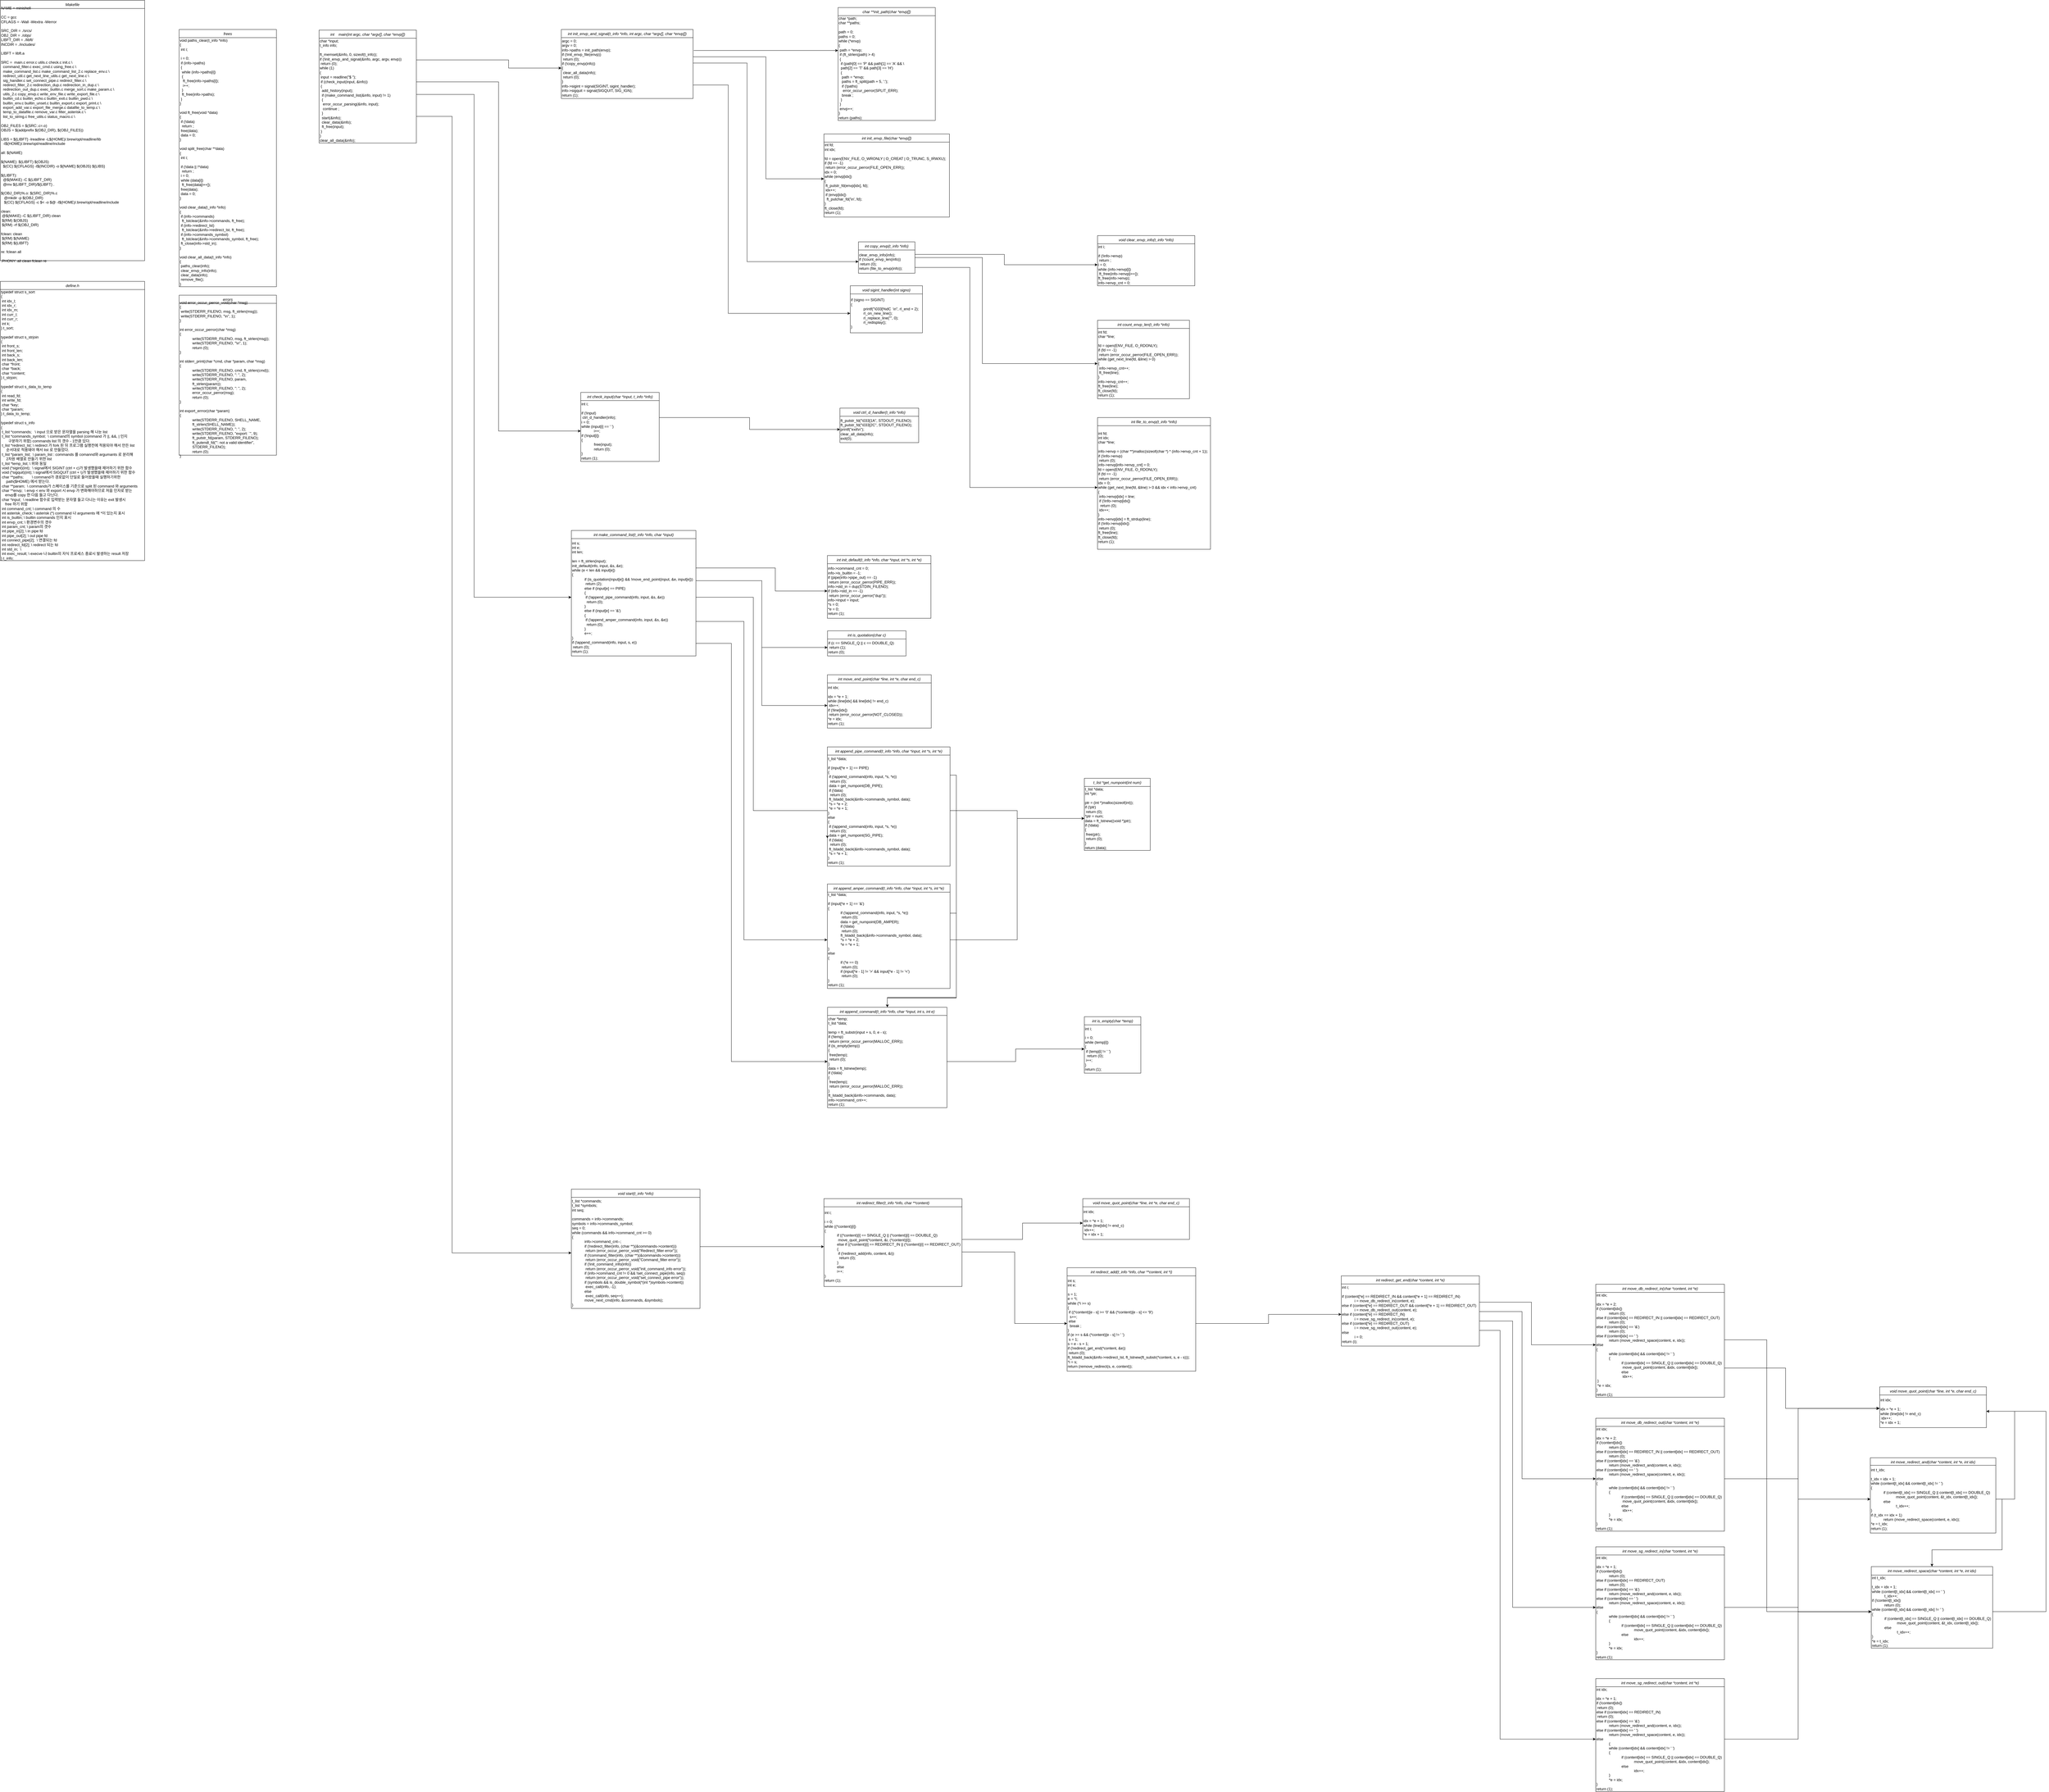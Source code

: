 <mxfile version="15.0.6" type="github">
  <diagram id="C5RBs43oDa-KdzZeNtuy" name="Page-1">
    <mxGraphModel dx="5327" dy="5582" grid="1" gridSize="10" guides="1" tooltips="1" connect="1" arrows="1" fold="1" page="1" pageScale="1" pageWidth="827" pageHeight="1169" math="0" shadow="0">
      <root>
        <mxCell id="WIyWlLk6GJQsqaUBKTNV-0" />
        <mxCell id="WIyWlLk6GJQsqaUBKTNV-1" parent="WIyWlLk6GJQsqaUBKTNV-0" />
        <mxCell id="zkfFHV4jXpPFQw0GAbJ--0" value="Makefile" style="swimlane;fontStyle=2;align=center;verticalAlign=top;childLayout=stackLayout;horizontal=1;startSize=26;horizontalStack=0;resizeParent=1;resizeLast=0;collapsible=1;marginBottom=0;rounded=0;shadow=0;strokeWidth=1;" parent="WIyWlLk6GJQsqaUBKTNV-1" vertex="1">
          <mxGeometry x="70" y="20" width="460" height="830" as="geometry">
            <mxRectangle x="230" y="140" width="160" height="26" as="alternateBounds" />
          </mxGeometry>
        </mxCell>
        <mxCell id="u2uQaywFyPR_KE_2P75B-1" value="&lt;div&gt;NAME&lt;span&gt; &lt;/span&gt;= minishell&lt;/div&gt;&lt;div&gt;&lt;br&gt;&lt;/div&gt;&lt;div&gt;CC&lt;span&gt;  &lt;/span&gt;= gcc&lt;/div&gt;&lt;div&gt;CFLAGS&lt;span&gt; &lt;/span&gt;= -Wall -Wextra -Werror&lt;/div&gt;&lt;div&gt;&lt;br&gt;&lt;/div&gt;&lt;div&gt;SRC_DIR&lt;span&gt;  &lt;/span&gt;= ./srcs/&lt;/div&gt;&lt;div&gt;OBJ_DIR&lt;span&gt;  &lt;/span&gt;= ./objs/&lt;/div&gt;&lt;div&gt;LIBFT_DIR&lt;span&gt; &lt;/span&gt;= ./libft/&lt;/div&gt;&lt;div&gt;INCDIR&lt;span&gt;  &lt;/span&gt;= ./includes/&lt;/div&gt;&lt;div&gt;&lt;br&gt;&lt;/div&gt;&lt;div&gt;LIBFT = libft.a&lt;/div&gt;&lt;div&gt;&lt;br&gt;&lt;/div&gt;&lt;div&gt;SRC &lt;span&gt; &lt;/span&gt;=&lt;span&gt; &lt;span style=&quot;white-space: pre&quot;&gt; &lt;/span&gt;&lt;/span&gt;main.c error.c utils.c check.c init.c \&lt;/div&gt;&lt;div&gt;&lt;span&gt;   &lt;/span&gt;&lt;span style=&quot;white-space: pre&quot;&gt; &lt;span style=&quot;white-space: pre&quot;&gt; &lt;/span&gt;&lt;/span&gt;command_filter.c exec_cmd.c using_free.c \&lt;/div&gt;&lt;div&gt;&lt;span&gt;   &lt;/span&gt;&lt;span style=&quot;white-space: pre&quot;&gt; &lt;/span&gt;&lt;span style=&quot;white-space: pre&quot;&gt; &lt;/span&gt;make_command_list.c make_command_list_2.c replace_env.c \&lt;/div&gt;&lt;div&gt;&lt;span&gt;   &lt;/span&gt;&lt;span style=&quot;white-space: pre&quot;&gt; &lt;/span&gt;&lt;span style=&quot;white-space: pre&quot;&gt; &lt;/span&gt;redirect_util.c get_next_line_utils.c get_next_line.c \&lt;/div&gt;&lt;div&gt;&lt;span&gt;   &lt;/span&gt;&lt;span style=&quot;white-space: pre&quot;&gt; &lt;/span&gt;&lt;span style=&quot;white-space: pre&quot;&gt; &lt;/span&gt;sig_handler.c set_connect_pipe.c redirect_filter.c \&lt;/div&gt;&lt;div&gt;&lt;span&gt;   &lt;/span&gt;&lt;span style=&quot;white-space: pre&quot;&gt; &lt;/span&gt;&lt;span style=&quot;white-space: pre&quot;&gt; &lt;/span&gt;redirect_filter_2.c redirection_dup.c redirection_in_dup.c \&lt;/div&gt;&lt;div&gt;&lt;span&gt;   &lt;/span&gt;&lt;span style=&quot;white-space: pre&quot;&gt; &lt;/span&gt;&lt;span style=&quot;white-space: pre&quot;&gt; &lt;/span&gt;redirection_out_dup.c exec_builtin.c merge_sort.c make_param.c \&lt;/div&gt;&lt;div&gt;&lt;span&gt;   &lt;/span&gt;&lt;span style=&quot;white-space: pre&quot;&gt; &lt;/span&gt;&lt;span style=&quot;white-space: pre&quot;&gt; &lt;/span&gt;utils_2.c copy_envp.c write_env_file.c write_export_file.c \&lt;/div&gt;&lt;div&gt;&lt;span&gt;   &lt;/span&gt;&lt;span style=&quot;white-space: pre&quot;&gt; &lt;/span&gt;&lt;span style=&quot;white-space: pre&quot;&gt; &lt;/span&gt;builtin_cd.c builtin_echo.c builtin_exit.c builtin_pwd.c \&lt;/div&gt;&lt;div&gt;&lt;span&gt;   &lt;/span&gt;&lt;span style=&quot;white-space: pre&quot;&gt; &lt;/span&gt;&lt;span style=&quot;white-space: pre&quot;&gt; &lt;/span&gt;builtin_env.c builtin_unset.c builtin_export.c export_print.c \&lt;/div&gt;&lt;div&gt;&lt;span&gt;   &lt;/span&gt;&lt;span style=&quot;white-space: pre&quot;&gt; &lt;/span&gt;&lt;span style=&quot;white-space: pre&quot;&gt; &lt;/span&gt;export_add_var.c export_file_merge.c datafile_to_temp.c \&lt;/div&gt;&lt;div&gt;&lt;span&gt;   &lt;/span&gt;&lt;span style=&quot;white-space: pre&quot;&gt; &lt;/span&gt;&lt;span style=&quot;white-space: pre&quot;&gt; &lt;/span&gt;temp_to_datafile.c remove_var.c filter_asterisk.c \&lt;/div&gt;&lt;div&gt;&lt;span&gt;   &lt;/span&gt;&lt;span style=&quot;white-space: pre&quot;&gt; &lt;/span&gt;&lt;span style=&quot;white-space: pre&quot;&gt; &lt;/span&gt;list_to_string.c free_utils.c status_macro.c \&lt;/div&gt;&lt;div&gt;&lt;br&gt;&lt;/div&gt;&lt;div&gt;OBJ_FILES = $(SRC:.c=.o)&lt;/div&gt;&lt;div&gt;OBJS&lt;span&gt; &lt;/span&gt;= $(addprefix $(OBJ_DIR), $(OBJ_FILES))&lt;/div&gt;&lt;div&gt;&lt;br&gt;&lt;/div&gt;&lt;div&gt;LIBS&lt;span&gt; &lt;/span&gt;= ${LIBFT} -lreadline -L$(HOME)/.brew/opt/readline/lib&lt;/div&gt;&lt;div&gt;&lt;span style=&quot;white-space: pre&quot;&gt; &lt;/span&gt;&lt;span style=&quot;white-space: pre&quot;&gt; &lt;/span&gt;-I$(HOME)/.brew/opt/readline/include&lt;/div&gt;&lt;div&gt;&lt;br&gt;&lt;/div&gt;&lt;div&gt;all:&lt;span&gt;  &lt;/span&gt;$(NAME)&lt;/div&gt;&lt;div&gt;&lt;br&gt;&lt;/div&gt;&lt;div&gt;$(NAME):&lt;span&gt; &lt;/span&gt;$(LIBFT) $(OBJS)&lt;/div&gt;&lt;div&gt;&lt;span&gt;  &lt;/span&gt;&lt;span style=&quot;white-space: pre&quot;&gt; &lt;/span&gt;&lt;span style=&quot;white-space: pre&quot;&gt; &lt;/span&gt;$(CC) ${CFLAGS} -I$(INCDIR) -o ${NAME} $(OBJS) ${LIBS}&lt;/div&gt;&lt;div&gt;&lt;br&gt;&lt;/div&gt;&lt;div&gt;$(LIBFT):&lt;/div&gt;&lt;div&gt;&lt;span&gt; &lt;/span&gt;&lt;span style=&quot;white-space: pre&quot;&gt; &lt;/span&gt;&lt;span style=&quot;white-space: pre&quot;&gt; &lt;/span&gt;@$(MAKE) -C $(LIBFT_DIR)&lt;/div&gt;&lt;div&gt;&lt;span&gt; &lt;/span&gt;&lt;span style=&quot;white-space: pre&quot;&gt; &lt;/span&gt;&lt;span style=&quot;white-space: pre&quot;&gt; &lt;/span&gt;@mv $(LIBFT_DIR)/${LIBFT} .&lt;/div&gt;&lt;div&gt;&lt;br&gt;&lt;/div&gt;&lt;div&gt;$(OBJ_DIR)%.o: $(SRC_DIR)%.c&lt;/div&gt;&lt;div&gt;&lt;span&gt; &lt;/span&gt;&lt;span style=&quot;white-space: pre&quot;&gt; &lt;/span&gt;&lt;span style=&quot;white-space: pre&quot;&gt; &lt;/span&gt;&lt;span style=&quot;white-space: pre&quot;&gt; &lt;/span&gt;@mkdir -p $(OBJ_DIR)&lt;/div&gt;&lt;div&gt;&lt;span&gt; &lt;/span&gt;&lt;span style=&quot;white-space: pre&quot;&gt; &lt;/span&gt;&lt;span style=&quot;white-space: pre&quot;&gt; &lt;/span&gt;&lt;span style=&quot;white-space: pre&quot;&gt; &lt;/span&gt;$(CC) ${CFLAGS} -c $&amp;lt; -o $@ -I$(HOME)/.brew/opt/readline/include&lt;/div&gt;&lt;div&gt;&lt;br&gt;&lt;/div&gt;&lt;div&gt;clean:&lt;/div&gt;&lt;div&gt;&lt;span&gt; &lt;/span&gt;&lt;span style=&quot;white-space: pre&quot;&gt; &lt;/span&gt;@$(MAKE) -C $(LIBFT_DIR) clean&lt;/div&gt;&lt;div&gt;&lt;span&gt; &lt;/span&gt;&lt;span style=&quot;white-space: pre&quot;&gt; &lt;/span&gt;$(RM) $(OBJS)&lt;/div&gt;&lt;div&gt;&lt;span&gt; &lt;/span&gt;&lt;span style=&quot;white-space: pre&quot;&gt; &lt;/span&gt;$(RM) -rf $(OBJ_DIR)&lt;/div&gt;&lt;div&gt;&lt;br&gt;&lt;/div&gt;&lt;div&gt;fclean:&lt;span&gt; &lt;/span&gt;clean&lt;/div&gt;&lt;div&gt;&lt;span&gt;  &lt;/span&gt;&lt;span style=&quot;white-space: pre&quot;&gt; &lt;/span&gt;$(RM) $(NAME)&lt;/div&gt;&lt;div&gt;&lt;span&gt;  &lt;/span&gt;&lt;span style=&quot;white-space: pre&quot;&gt; &lt;/span&gt;$(RM) ${LIBFT}&lt;/div&gt;&lt;div&gt;&lt;br&gt;&lt;/div&gt;&lt;div&gt;re: fclean all&lt;/div&gt;&lt;div&gt;&lt;br&gt;&lt;/div&gt;&lt;div&gt;.PHONY:&lt;span&gt; &lt;/span&gt;all clean fclean re&lt;/div&gt;" style="text;html=1;strokeColor=none;fillColor=none;align=left;verticalAlign=middle;whiteSpace=wrap;rounded=0;" parent="zkfFHV4jXpPFQw0GAbJ--0" vertex="1">
          <mxGeometry y="26" width="460" height="804" as="geometry" />
        </mxCell>
        <mxCell id="u2uQaywFyPR_KE_2P75B-2" value="define.h" style="swimlane;fontStyle=2;align=center;verticalAlign=top;childLayout=stackLayout;horizontal=1;startSize=26;horizontalStack=0;resizeParent=1;resizeLast=0;collapsible=1;marginBottom=0;rounded=0;shadow=0;strokeWidth=1;" parent="WIyWlLk6GJQsqaUBKTNV-1" vertex="1">
          <mxGeometry x="70" y="916" width="460" height="890" as="geometry">
            <mxRectangle x="230" y="140" width="160" height="26" as="alternateBounds" />
          </mxGeometry>
        </mxCell>
        <mxCell id="u2uQaywFyPR_KE_2P75B-3" value="&lt;div&gt;typedef struct s_sort&lt;/div&gt;&lt;div&gt;{&lt;/div&gt;&lt;div&gt;&lt;span&gt; &lt;/span&gt;&lt;span style=&quot;white-space: pre&quot;&gt; &lt;/span&gt;int&lt;span&gt;  &lt;/span&gt;idx_l;&lt;/div&gt;&lt;div&gt;&lt;span&gt; &lt;/span&gt;&lt;span style=&quot;white-space: pre&quot;&gt; &lt;/span&gt;int&lt;span&gt;  &lt;/span&gt;idx_r;&lt;/div&gt;&lt;div&gt;&lt;span&gt; &lt;/span&gt;&lt;span style=&quot;white-space: pre&quot;&gt; &lt;/span&gt;int&lt;span&gt;  &lt;/span&gt;idx_m;&lt;/div&gt;&lt;div&gt;&lt;span&gt; &lt;/span&gt;&lt;span style=&quot;white-space: pre&quot;&gt; &lt;/span&gt;int&lt;span&gt;  &lt;/span&gt;curr_l;&lt;/div&gt;&lt;div&gt;&lt;span&gt; &lt;/span&gt;&lt;span style=&quot;white-space: pre&quot;&gt; &lt;/span&gt;int&lt;span&gt;  &lt;/span&gt;curr_r;&lt;/div&gt;&lt;div&gt;&lt;span&gt; &lt;/span&gt;&lt;span style=&quot;white-space: pre&quot;&gt; &lt;/span&gt;int&lt;span&gt;  &lt;/span&gt;k;&lt;/div&gt;&lt;div&gt;}&lt;span&gt;    &lt;/span&gt;t_sort;&lt;/div&gt;&lt;div&gt;&lt;br&gt;&lt;/div&gt;&lt;div&gt;typedef struct s_strjoin&lt;/div&gt;&lt;div&gt;{&lt;/div&gt;&lt;div&gt;&lt;span&gt; &lt;/span&gt;&lt;span style=&quot;white-space: pre&quot;&gt; &lt;/span&gt;int&lt;span&gt;  &lt;/span&gt;front_s;&lt;/div&gt;&lt;div&gt;&lt;span&gt; &lt;/span&gt;&lt;span style=&quot;white-space: pre&quot;&gt; &lt;/span&gt;int&lt;span&gt;  &lt;/span&gt;front_len;&lt;/div&gt;&lt;div&gt;&lt;span&gt; &lt;/span&gt;&lt;span style=&quot;white-space: pre&quot;&gt; &lt;/span&gt;int&lt;span&gt;  &lt;/span&gt;back_s;&lt;/div&gt;&lt;div&gt;&lt;span&gt; &lt;/span&gt;&lt;span style=&quot;white-space: pre&quot;&gt; &lt;/span&gt;int&lt;span&gt;  &lt;/span&gt;back_len;&lt;/div&gt;&lt;div&gt;&lt;span&gt; &lt;/span&gt;&lt;span style=&quot;white-space: pre&quot;&gt; &lt;/span&gt;char&lt;span&gt; &lt;/span&gt;*front;&lt;/div&gt;&lt;div&gt;&lt;span&gt; &lt;/span&gt;&lt;span style=&quot;white-space: pre&quot;&gt; &lt;/span&gt;char&lt;span&gt; &lt;/span&gt;*back;&lt;/div&gt;&lt;div&gt;&lt;span&gt; &lt;/span&gt;&lt;span style=&quot;white-space: pre&quot;&gt; &lt;/span&gt;char&lt;span&gt; &lt;/span&gt;*content;&lt;/div&gt;&lt;div&gt;}&lt;span&gt;    &lt;/span&gt;t_strjoin;&lt;/div&gt;&lt;div&gt;&lt;br&gt;&lt;/div&gt;&lt;div&gt;typedef struct s_data_to_temp&lt;/div&gt;&lt;div&gt;{&lt;/div&gt;&lt;div&gt;&lt;span&gt; &lt;/span&gt;&lt;span style=&quot;white-space: pre&quot;&gt; &lt;/span&gt;int&lt;span&gt;  &lt;/span&gt;read_fd;&lt;/div&gt;&lt;div&gt;&lt;span&gt; &lt;/span&gt;&lt;span style=&quot;white-space: pre&quot;&gt; &lt;/span&gt;int&lt;span&gt;  &lt;/span&gt;write_fd;&lt;/div&gt;&lt;div&gt;&lt;span&gt; &lt;/span&gt;&lt;span style=&quot;white-space: pre&quot;&gt; &lt;/span&gt;char&lt;span&gt; &lt;/span&gt;*key;&lt;/div&gt;&lt;div&gt;&lt;span&gt; &lt;/span&gt;&lt;span style=&quot;white-space: pre&quot;&gt; &lt;/span&gt;char&lt;span&gt; &lt;/span&gt;*param;&lt;/div&gt;&lt;div&gt;}&lt;span&gt;    &lt;/span&gt;t_data_to_temp;&lt;/div&gt;&lt;div&gt;&lt;br&gt;&lt;/div&gt;&lt;div&gt;typedef struct s_info&lt;/div&gt;&lt;div&gt;{&lt;/div&gt;&lt;div&gt;&lt;span&gt; &lt;/span&gt;&lt;span style=&quot;white-space: pre&quot;&gt; &lt;/span&gt;t_list&lt;span&gt; &lt;/span&gt;*commands;&amp;nbsp; &amp;nbsp;\\ input 으로 받은 문자열을 parsing 해 나눈 list&amp;nbsp;&lt;/div&gt;&lt;div&gt;&lt;span style=&quot;white-space: pre&quot;&gt; &lt;/span&gt;&lt;span&gt;t_list&lt;/span&gt;&lt;span&gt; &lt;/span&gt;&lt;span&gt;*commands_symbol;&amp;nbsp; \\ command의 symbol (command 가 ||, &amp;amp;&amp;amp;, | 인지&amp;nbsp;&lt;/span&gt;&lt;/div&gt;&lt;div&gt;&lt;span&gt;&lt;span style=&quot;white-space: pre&quot;&gt; &lt;/span&gt;&lt;span style=&quot;white-space: pre&quot;&gt; &lt;/span&gt;&lt;span style=&quot;white-space: pre&quot;&gt; &lt;/span&gt;&lt;span style=&quot;white-space: pre&quot;&gt; &lt;/span&gt;&lt;span style=&quot;white-space: pre&quot;&gt; &lt;/span&gt;&lt;span style=&quot;white-space: pre&quot;&gt; &lt;/span&gt;&lt;span style=&quot;white-space: pre&quot;&gt; &lt;/span&gt;구분하기 위함)&amp;nbsp;&lt;/span&gt;&lt;span&gt;commands list 의 갯수 - 1만큼 있다.&lt;/span&gt;&lt;/div&gt;&lt;div&gt;&lt;span&gt; &lt;/span&gt;&lt;span style=&quot;white-space: pre&quot;&gt; &lt;/span&gt;t_list&lt;span&gt; &lt;/span&gt;*redirect_lst; \\ redirect 가 fork 된 뒤 프로그램 실행전에 적용되야 해서 만든 list&lt;/div&gt;&lt;div&gt;&lt;span style=&quot;white-space: pre&quot;&gt; &lt;/span&gt;&lt;span style=&quot;white-space: pre&quot;&gt; &lt;/span&gt;&lt;span style=&quot;white-space: pre&quot;&gt; &lt;/span&gt;&lt;span style=&quot;white-space: pre&quot;&gt; &lt;/span&gt;&lt;span style=&quot;white-space: pre&quot;&gt; &lt;/span&gt;순서대로 적용돼야 해서 list 로 만들었다.&lt;br&gt;&lt;/div&gt;&lt;div&gt;&lt;span&gt; &lt;/span&gt;&lt;span style=&quot;white-space: pre&quot;&gt; &lt;/span&gt;t_list&lt;span&gt; &lt;/span&gt;*param_list;&amp;nbsp; \\ param_list : commands 를 comannd와 argumants 로 분리해&lt;/div&gt;&lt;div&gt;&lt;span style=&quot;white-space: pre&quot;&gt; &lt;/span&gt;&lt;span style=&quot;white-space: pre&quot;&gt; &lt;/span&gt;&lt;span style=&quot;white-space: pre&quot;&gt; &lt;/span&gt;&lt;span style=&quot;white-space: pre&quot;&gt; &lt;/span&gt;&lt;span style=&quot;white-space: pre&quot;&gt; &lt;/span&gt;2차원 배열로 만들기 위한 list&lt;br&gt;&lt;/div&gt;&lt;div&gt;&lt;span&gt; &lt;/span&gt;&lt;span style=&quot;white-space: pre&quot;&gt; &lt;/span&gt;t_list&lt;span&gt; &lt;/span&gt;*temp_list; \\ 위와 동일&lt;/div&gt;&lt;div&gt;&lt;span&gt; &lt;/span&gt;&lt;span style=&quot;white-space: pre&quot;&gt; &lt;/span&gt;void&lt;span&gt; &lt;/span&gt;(*sigint)(int);&amp;nbsp; \\ signal에서 SIGINT (ctrl + c)가 발생했을때 제어하기 위한 함수&lt;/div&gt;&lt;div&gt;&lt;span&gt; &lt;/span&gt;&lt;span style=&quot;white-space: pre&quot;&gt; &lt;/span&gt;void&lt;span&gt; &lt;/span&gt;(*sigquit)(int); \\ signal에서 SIGQUIT (ctrl + \)가 발생했을때 제어하기 위한 함수&lt;/div&gt;&lt;div&gt;&lt;span&gt; &lt;/span&gt;&lt;span style=&quot;white-space: pre&quot;&gt; &lt;/span&gt;char&lt;span&gt; &lt;/span&gt;**paths;&amp;nbsp; &amp;nbsp; &amp;nbsp; &amp;nbsp; \\ command가 경로없이 단일로 들어왔을때 실행하기위한 &lt;span style=&quot;white-space: pre&quot;&gt; &lt;/span&gt;&lt;span style=&quot;white-space: pre&quot;&gt; &lt;/span&gt;&lt;span style=&quot;white-space: pre&quot;&gt; &lt;/span&gt;&lt;span style=&quot;white-space: pre&quot;&gt; &lt;/span&gt;&lt;span style=&quot;white-space: pre&quot;&gt; &lt;/span&gt;path($HOME) 에서 받는다.&lt;/div&gt;&lt;div&gt;&lt;span&gt; &lt;/span&gt;&lt;span style=&quot;white-space: pre&quot;&gt; &lt;/span&gt;char&lt;span&gt; &lt;/span&gt;**param;&amp;nbsp; \\ commands가 스페이스를 기준으로 split 된 command 와 arguments&lt;/div&gt;&lt;div&gt;&lt;span&gt; &lt;/span&gt;&lt;span style=&quot;white-space: pre&quot;&gt; &lt;/span&gt;char&lt;span&gt; &lt;/span&gt;**envp;&amp;nbsp; \\ envp &amp;lt; env 와 export 시 envp 가 변화해야하므로 처음 인자로 받는 &lt;span style=&quot;white-space: pre&quot;&gt; &lt;/span&gt;&lt;span style=&quot;white-space: pre&quot;&gt; &lt;/span&gt;&lt;span style=&quot;white-space: pre&quot;&gt; &lt;/span&gt;&lt;span style=&quot;white-space: pre&quot;&gt; &lt;/span&gt;envp를 copy 한 다음 들고 다닌다.&lt;/div&gt;&lt;div&gt;&lt;span&gt; &lt;/span&gt;&lt;span style=&quot;white-space: pre&quot;&gt; &lt;/span&gt;char&lt;span&gt; &lt;/span&gt;*input;&amp;nbsp; \\ readline 함수로 입력받는 문자열 들고 다니는 이유는 exit 발생시&lt;/div&gt;&lt;div&gt;&lt;span style=&quot;white-space: pre&quot;&gt; &lt;/span&gt;&lt;span style=&quot;white-space: pre&quot;&gt; &lt;/span&gt;&lt;span style=&quot;white-space: pre&quot;&gt; &lt;/span&gt;&lt;span style=&quot;white-space: pre&quot;&gt; &lt;/span&gt;free&amp;nbsp;&lt;span&gt;하기 위함&lt;/span&gt;&lt;/div&gt;&lt;div&gt;&lt;span&gt; &lt;/span&gt;&lt;span style=&quot;white-space: pre&quot;&gt; &lt;/span&gt;int&lt;span&gt;  &lt;/span&gt;command_cnt; \\ command 의 수&lt;/div&gt;&lt;div&gt;&lt;span&gt; &lt;/span&gt;&lt;span style=&quot;white-space: pre&quot;&gt; &lt;/span&gt;int&lt;span&gt;  &lt;/span&gt;asterisk_check;&lt;span style=&quot;white-space: pre&quot;&gt; &lt;/span&gt;\\ asterisk (*) command 나 arguments 에 *이 있는지 표시&lt;/div&gt;&lt;div&gt;&lt;span&gt; &lt;/span&gt;&lt;span style=&quot;white-space: pre&quot;&gt; &lt;/span&gt;int&lt;span&gt;  &lt;/span&gt;is_builtin; \\ builtin commands 인지 표시&lt;/div&gt;&lt;div&gt;&lt;span&gt; &lt;/span&gt;&lt;span style=&quot;white-space: pre&quot;&gt; &lt;/span&gt;int&lt;span&gt;  &lt;/span&gt;envp_cnt; \\ 환경변수의 갯수&lt;/div&gt;&lt;div&gt;&lt;span&gt; &lt;/span&gt;&lt;span style=&quot;white-space: pre&quot;&gt; &lt;/span&gt;int&lt;span&gt;  &lt;/span&gt;param_cnt; \\ param의 갯수&lt;/div&gt;&lt;div&gt;&lt;span&gt; &lt;/span&gt;&lt;span style=&quot;white-space: pre&quot;&gt; &lt;/span&gt;int&lt;span&gt;  &lt;/span&gt;pipe_in[2]; \\ in pipe fd&lt;/div&gt;&lt;div&gt;&lt;span&gt; &lt;/span&gt;&lt;span style=&quot;white-space: pre&quot;&gt; &lt;/span&gt;int&lt;span&gt;  &lt;/span&gt;pipe_out[2]; \\ out pipe fd&lt;/div&gt;&lt;div&gt;&lt;span&gt; &lt;/span&gt;&lt;span style=&quot;white-space: pre&quot;&gt; &lt;/span&gt;int&lt;span&gt;  &lt;/span&gt;connect_pipe[2];&amp;nbsp; \\ 연결되는 fd&lt;/div&gt;&lt;div&gt;&lt;span&gt; &lt;/span&gt;&lt;span style=&quot;white-space: pre&quot;&gt; &lt;/span&gt;int&lt;span&gt;  &lt;/span&gt;redirect_fd[2]; \\ redirect 되는 fd&lt;/div&gt;&lt;div&gt;&lt;span&gt; &lt;/span&gt;&lt;span style=&quot;white-space: pre&quot;&gt; &lt;/span&gt;int&lt;span&gt;  &lt;/span&gt;std_in;&amp;nbsp; \\&lt;/div&gt;&lt;div&gt;&lt;span&gt; &lt;/span&gt;&lt;span style=&quot;white-space: pre&quot;&gt; &lt;/span&gt;int&lt;span&gt;  &lt;/span&gt;exec_result; \\ execve 나 builtin의 자식 프로세스 종료시 발생하는 result 저장&lt;/div&gt;&lt;div&gt;}&lt;span&gt;    &lt;/span&gt;t_info;&lt;/div&gt;" style="text;html=1;strokeColor=none;fillColor=none;align=left;verticalAlign=middle;whiteSpace=wrap;rounded=0;" parent="u2uQaywFyPR_KE_2P75B-2" vertex="1">
          <mxGeometry y="26" width="460" height="864" as="geometry" />
        </mxCell>
        <mxCell id="u2uQaywFyPR_KE_2P75B-4" value="int    main(int argc, char *argv[], char *envp[])" style="swimlane;fontStyle=2;align=center;verticalAlign=top;childLayout=stackLayout;horizontal=1;startSize=26;horizontalStack=0;resizeParent=1;resizeLast=0;collapsible=1;marginBottom=0;rounded=0;shadow=0;strokeWidth=1;" parent="WIyWlLk6GJQsqaUBKTNV-1" vertex="1">
          <mxGeometry x="1086" y="115" width="310" height="360" as="geometry">
            <mxRectangle x="230" y="140" width="160" height="26" as="alternateBounds" />
          </mxGeometry>
        </mxCell>
        <mxCell id="u2uQaywFyPR_KE_2P75B-5" value="&lt;div&gt;char&lt;span&gt; &lt;/span&gt;*input;&lt;/div&gt;&lt;div&gt;&lt;span&gt; &lt;/span&gt;t_info&lt;span&gt; &lt;/span&gt;info;&lt;/div&gt;&lt;div&gt;&lt;br&gt;&lt;/div&gt;&lt;div&gt;&lt;span&gt; &lt;/span&gt;ft_memset(&amp;amp;info, 0, sizeof(t_info));&lt;/div&gt;&lt;div&gt;&lt;span&gt; &lt;/span&gt;if (!init_envp_and_signal(&amp;amp;info, argc, argv, envp))&lt;/div&gt;&lt;div&gt;&lt;span&gt;  &lt;/span&gt;&lt;span style=&quot;white-space: pre&quot;&gt; &lt;/span&gt;return (0);&lt;/div&gt;&lt;div&gt;&lt;span&gt; &lt;/span&gt;while (1)&lt;/div&gt;&lt;div&gt;&lt;span&gt; &lt;/span&gt;{&lt;/div&gt;&lt;div&gt;&lt;span&gt;  &lt;/span&gt;&lt;span style=&quot;white-space: pre&quot;&gt; &lt;/span&gt;input = readline(&quot;$ &quot;);&lt;/div&gt;&lt;div&gt;&lt;span&gt;  &lt;/span&gt;&lt;span style=&quot;white-space: pre&quot;&gt; &lt;/span&gt;if (check_input(input, &amp;amp;info))&lt;/div&gt;&lt;div&gt;&lt;span&gt;  &lt;/span&gt;&lt;span style=&quot;white-space: pre&quot;&gt; &lt;/span&gt;{&lt;/div&gt;&lt;div&gt;&lt;span&gt;   &lt;/span&gt;&lt;span style=&quot;white-space: pre&quot;&gt; &lt;/span&gt;&lt;span style=&quot;white-space: pre&quot;&gt; &lt;/span&gt;add_history(input);&lt;/div&gt;&lt;div&gt;&lt;span&gt;   &lt;/span&gt;&lt;span style=&quot;white-space: pre&quot;&gt; &lt;span style=&quot;white-space: pre&quot;&gt; &lt;/span&gt;&lt;/span&gt;if (make_command_list(&amp;amp;info, input) != 1)&lt;/div&gt;&lt;div&gt;&lt;span&gt;   &lt;/span&gt;&lt;span style=&quot;white-space: pre&quot;&gt; &lt;/span&gt;&lt;span style=&quot;white-space: pre&quot;&gt; &lt;/span&gt;{&lt;/div&gt;&lt;div&gt;&lt;span&gt;    &lt;/span&gt;&lt;span style=&quot;white-space: pre&quot;&gt; &lt;/span&gt;&lt;span style=&quot;white-space: pre&quot;&gt; &lt;/span&gt;&lt;span style=&quot;white-space: pre&quot;&gt; &lt;/span&gt;error_occur_parsing(&amp;amp;info, input);&lt;/div&gt;&lt;div&gt;&lt;span&gt;    &lt;/span&gt;&lt;span style=&quot;white-space: pre&quot;&gt; &lt;/span&gt;&lt;span style=&quot;white-space: pre&quot;&gt; &lt;/span&gt;&lt;span style=&quot;white-space: pre&quot;&gt; &lt;/span&gt;continue ;&lt;/div&gt;&lt;div&gt;&lt;span&gt;   &lt;/span&gt;&lt;span style=&quot;white-space: pre&quot;&gt; &lt;/span&gt;&lt;span style=&quot;white-space: pre&quot;&gt; &lt;/span&gt;}&lt;/div&gt;&lt;div&gt;&lt;span&gt;   &lt;/span&gt;&lt;span style=&quot;white-space: pre&quot;&gt; &lt;/span&gt;&lt;span style=&quot;white-space: pre&quot;&gt; &lt;/span&gt;start(&amp;amp;info);&lt;/div&gt;&lt;div&gt;&lt;span&gt;   &lt;/span&gt;&lt;span style=&quot;white-space: pre&quot;&gt; &lt;/span&gt;&lt;span style=&quot;white-space: pre&quot;&gt; &lt;/span&gt;clear_data(&amp;amp;info);&lt;/div&gt;&lt;div&gt;&lt;span&gt;   &lt;/span&gt;&lt;span style=&quot;white-space: pre&quot;&gt; &lt;/span&gt;&lt;span style=&quot;white-space: pre&quot;&gt; &lt;/span&gt;ft_free(input);&lt;/div&gt;&lt;div&gt;&lt;span&gt;  &lt;/span&gt;&lt;span style=&quot;white-space: pre&quot;&gt; &lt;/span&gt;}&lt;/div&gt;&lt;div&gt;&lt;span&gt; &lt;/span&gt;}&lt;/div&gt;&lt;div&gt;&lt;span&gt; &lt;/span&gt;clear_all_data(&amp;amp;info);&lt;/div&gt;" style="text;html=1;strokeColor=none;fillColor=none;align=left;verticalAlign=middle;whiteSpace=wrap;rounded=0;" parent="u2uQaywFyPR_KE_2P75B-4" vertex="1">
          <mxGeometry y="26" width="310" height="334" as="geometry" />
        </mxCell>
        <mxCell id="u2uQaywFyPR_KE_2P75B-6" value="int init_envp_and_signal(t_info *info, int argc, char *argv[], char *envp[])" style="swimlane;fontStyle=2;align=center;verticalAlign=top;childLayout=stackLayout;horizontal=1;startSize=26;horizontalStack=0;resizeParent=1;resizeLast=0;collapsible=1;marginBottom=0;rounded=0;shadow=0;strokeWidth=1;" parent="WIyWlLk6GJQsqaUBKTNV-1" vertex="1">
          <mxGeometry x="1858" y="113" width="420" height="220" as="geometry">
            <mxRectangle x="230" y="140" width="160" height="26" as="alternateBounds" />
          </mxGeometry>
        </mxCell>
        <mxCell id="u2uQaywFyPR_KE_2P75B-7" value="&lt;div&gt;argc = 0;&lt;/div&gt;&lt;div&gt;&lt;span&gt; &lt;/span&gt;argv = 0;&lt;/div&gt;&lt;div&gt;&lt;span&gt; &lt;/span&gt;info-&amp;gt;paths = init_path(envp);&lt;/div&gt;&lt;div&gt;&lt;span&gt; &lt;/span&gt;if (!init_envp_file(envp))&lt;/div&gt;&lt;div&gt;&lt;span&gt;  &lt;/span&gt;&lt;span style=&quot;white-space: pre&quot;&gt; &lt;/span&gt;return (0);&lt;/div&gt;&lt;div&gt;&lt;span&gt; &lt;/span&gt;if (!copy_envp(info))&lt;/div&gt;&lt;div&gt;&lt;span&gt; &lt;/span&gt;{&lt;/div&gt;&lt;div&gt;&lt;span&gt;  &lt;/span&gt;&lt;span style=&quot;white-space: pre&quot;&gt; &lt;/span&gt;clear_all_data(info);&lt;/div&gt;&lt;div&gt;&lt;span&gt;  &lt;/span&gt;&lt;span style=&quot;white-space: pre&quot;&gt; &lt;/span&gt;return (0);&lt;/div&gt;&lt;div&gt;&lt;span&gt; &lt;/span&gt;}&lt;/div&gt;&lt;div&gt;&lt;span&gt; &lt;/span&gt;info-&amp;gt;sigint = signal(SIGINT, sigint_handler);&lt;/div&gt;&lt;div&gt;&lt;span&gt; &lt;/span&gt;info-&amp;gt;sigquit = signal(SIGQUIT, SIG_IGN);&lt;/div&gt;&lt;div&gt;&lt;span&gt; &lt;/span&gt;return (1);&lt;/div&gt;" style="text;html=1;strokeColor=none;fillColor=none;align=left;verticalAlign=middle;whiteSpace=wrap;rounded=0;" parent="u2uQaywFyPR_KE_2P75B-6" vertex="1">
          <mxGeometry y="26" width="420" height="194" as="geometry" />
        </mxCell>
        <mxCell id="u2uQaywFyPR_KE_2P75B-8" value="char **init_path(char *envp[])" style="swimlane;fontStyle=2;align=center;verticalAlign=top;childLayout=stackLayout;horizontal=1;startSize=26;horizontalStack=0;resizeParent=1;resizeLast=0;collapsible=1;marginBottom=0;rounded=0;shadow=0;strokeWidth=1;" parent="WIyWlLk6GJQsqaUBKTNV-1" vertex="1">
          <mxGeometry x="2740" y="43" width="310" height="360" as="geometry">
            <mxRectangle x="230" y="140" width="160" height="26" as="alternateBounds" />
          </mxGeometry>
        </mxCell>
        <mxCell id="u2uQaywFyPR_KE_2P75B-9" value="&lt;div&gt;char&lt;span&gt; &lt;/span&gt;*path;&lt;/div&gt;&lt;div&gt;&lt;span&gt; &lt;/span&gt;char&lt;span&gt; &lt;/span&gt;**paths;&lt;/div&gt;&lt;div&gt;&lt;br&gt;&lt;/div&gt;&lt;div&gt;&lt;span&gt; &lt;/span&gt;path = 0;&lt;/div&gt;&lt;div&gt;&lt;span&gt; &lt;/span&gt;paths = 0;&lt;/div&gt;&lt;div&gt;&lt;span&gt; &lt;/span&gt;while (*envp)&lt;/div&gt;&lt;div&gt;&lt;span&gt; &lt;/span&gt;{&lt;/div&gt;&lt;div&gt;&lt;span&gt;  &lt;/span&gt;&lt;span style=&quot;white-space: pre&quot;&gt; &lt;/span&gt;path = *envp;&lt;/div&gt;&lt;div&gt;&lt;span&gt;  &lt;/span&gt;&lt;span style=&quot;white-space: pre&quot;&gt; &lt;/span&gt;if (ft_strlen(path) &amp;gt; 4)&lt;/div&gt;&lt;div&gt;&lt;span&gt;  &lt;/span&gt;&lt;span style=&quot;white-space: pre&quot;&gt; &lt;/span&gt;{&lt;/div&gt;&lt;div&gt;&lt;span&gt;   &lt;/span&gt;&lt;span style=&quot;white-space: pre&quot;&gt; &lt;/span&gt;&lt;span style=&quot;white-space: pre&quot;&gt; &lt;/span&gt;if (path[0] == &#39;P&#39; &amp;amp;&amp;amp; path[1] == &#39;A&#39; &amp;amp;&amp;amp; \&lt;/div&gt;&lt;div&gt;&lt;span&gt;     &lt;/span&gt;&lt;span style=&quot;white-space: pre&quot;&gt; &lt;/span&gt;&lt;span style=&quot;white-space: pre&quot;&gt; &lt;/span&gt;path[2] == &#39;T&#39; &amp;amp;&amp;amp; path[3] == &#39;H&#39;)&lt;/div&gt;&lt;div&gt;&lt;span&gt;   &lt;/span&gt;&lt;span style=&quot;white-space: pre&quot;&gt; &lt;/span&gt;&lt;span style=&quot;white-space: pre&quot;&gt; &lt;/span&gt;{&lt;/div&gt;&lt;div&gt;&lt;span&gt;    &lt;/span&gt;&lt;span style=&quot;white-space: pre&quot;&gt; &lt;/span&gt;&lt;span style=&quot;white-space: pre&quot;&gt; &lt;/span&gt;&lt;span style=&quot;white-space: pre&quot;&gt; &lt;/span&gt;path = *envp;&lt;/div&gt;&lt;div&gt;&lt;span&gt;    &lt;/span&gt;&lt;span style=&quot;white-space: pre&quot;&gt; &lt;/span&gt;&lt;span style=&quot;white-space: pre&quot;&gt; &lt;/span&gt;&lt;span style=&quot;white-space: pre&quot;&gt; &lt;/span&gt;paths = ft_split(path + 5, &#39;:&#39;);&lt;/div&gt;&lt;div&gt;&lt;span&gt;    &lt;/span&gt;&lt;span style=&quot;white-space: pre&quot;&gt; &lt;/span&gt;&lt;span style=&quot;white-space: pre&quot;&gt; &lt;/span&gt;&lt;span style=&quot;white-space: pre&quot;&gt; &lt;/span&gt;if (!paths)&lt;/div&gt;&lt;div&gt;&lt;span&gt;     &lt;/span&gt;&lt;span style=&quot;white-space: pre&quot;&gt; &lt;/span&gt;&lt;span style=&quot;white-space: pre&quot;&gt; &lt;/span&gt;&lt;span style=&quot;white-space: pre&quot;&gt; &lt;/span&gt;&lt;span style=&quot;white-space: pre&quot;&gt; &lt;/span&gt;error_occur_perror(SPLIT_ERR);&lt;/div&gt;&lt;div&gt;&lt;span&gt;    &lt;/span&gt;&lt;span style=&quot;white-space: pre&quot;&gt; &lt;/span&gt;&lt;span style=&quot;white-space: pre&quot;&gt; &lt;/span&gt;&lt;span style=&quot;white-space: pre&quot;&gt; &lt;/span&gt;break ;&lt;/div&gt;&lt;div&gt;&lt;span&gt;   &lt;/span&gt;&lt;span style=&quot;white-space: pre&quot;&gt; &lt;/span&gt;&lt;span style=&quot;white-space: pre&quot;&gt; &lt;/span&gt;}&lt;/div&gt;&lt;div&gt;&lt;span&gt;  &lt;/span&gt;&lt;span style=&quot;white-space: pre&quot;&gt; &lt;/span&gt;}&lt;/div&gt;&lt;div&gt;&lt;span&gt;  &lt;/span&gt;&lt;span style=&quot;white-space: pre&quot;&gt; &lt;/span&gt;envp++;&lt;/div&gt;&lt;div&gt;&lt;span&gt; &lt;/span&gt;}&lt;/div&gt;&lt;div&gt;&lt;span&gt; &lt;/span&gt;return (paths);&lt;/div&gt;" style="text;html=1;strokeColor=none;fillColor=none;align=left;verticalAlign=middle;whiteSpace=wrap;rounded=0;" parent="u2uQaywFyPR_KE_2P75B-8" vertex="1">
          <mxGeometry y="26" width="310" height="334" as="geometry" />
        </mxCell>
        <mxCell id="u2uQaywFyPR_KE_2P75B-10" value="int init_envp_file(char *envp[])" style="swimlane;fontStyle=2;align=center;verticalAlign=top;childLayout=stackLayout;horizontal=1;startSize=26;horizontalStack=0;resizeParent=1;resizeLast=0;collapsible=1;marginBottom=0;rounded=0;shadow=0;strokeWidth=1;" parent="WIyWlLk6GJQsqaUBKTNV-1" vertex="1">
          <mxGeometry x="2695" y="446" width="400" height="265" as="geometry">
            <mxRectangle x="230" y="140" width="160" height="26" as="alternateBounds" />
          </mxGeometry>
        </mxCell>
        <mxCell id="u2uQaywFyPR_KE_2P75B-11" value="&lt;div&gt;int&lt;span&gt; &lt;/span&gt;fd;&lt;/div&gt;&lt;div&gt;&lt;span&gt; &lt;/span&gt;int&lt;span&gt; &lt;/span&gt;idx;&lt;/div&gt;&lt;div&gt;&lt;br&gt;&lt;/div&gt;&lt;div&gt;&lt;span&gt; &lt;/span&gt;fd = open(ENV_FILE, O_WRONLY | O_CREAT | O_TRUNC, S_IRWXU);&lt;/div&gt;&lt;div&gt;&lt;span&gt; &lt;/span&gt;if (fd == -1)&lt;/div&gt;&lt;div&gt;&lt;span&gt;  &lt;/span&gt;&lt;span style=&quot;white-space: pre&quot;&gt; &lt;/span&gt;return (error_occur_perror(FILE_OPEN_ERR));&lt;/div&gt;&lt;div&gt;&lt;span&gt; &lt;/span&gt;idx = 0;&lt;/div&gt;&lt;div&gt;&lt;span&gt; &lt;/span&gt;while (envp[idx])&lt;/div&gt;&lt;div&gt;&lt;span&gt; &lt;/span&gt;{&lt;/div&gt;&lt;div&gt;&lt;span&gt;  &lt;/span&gt;&lt;span style=&quot;white-space: pre&quot;&gt; &lt;/span&gt;ft_putstr_fd(envp[idx], fd);&lt;/div&gt;&lt;div&gt;&lt;span&gt;  &lt;/span&gt;&lt;span style=&quot;white-space: pre&quot;&gt; &lt;/span&gt;idx++;&lt;/div&gt;&lt;div&gt;&lt;span&gt;  &lt;/span&gt;&lt;span style=&quot;white-space: pre&quot;&gt; &lt;/span&gt;if (envp[idx])&lt;/div&gt;&lt;div&gt;&lt;span&gt;   &lt;/span&gt;&lt;span style=&quot;white-space: pre&quot;&gt; &lt;span style=&quot;white-space: pre&quot;&gt; &lt;/span&gt;&lt;/span&gt;ft_putchar_fd(&#39;\n&#39;, fd);&lt;/div&gt;&lt;div&gt;&lt;span&gt; &lt;/span&gt;}&lt;/div&gt;&lt;div&gt;&lt;span&gt; &lt;/span&gt;ft_close(fd);&lt;/div&gt;&lt;div&gt;&lt;span&gt; &lt;/span&gt;return (1);&lt;/div&gt;" style="text;html=1;strokeColor=none;fillColor=none;align=left;verticalAlign=middle;whiteSpace=wrap;rounded=0;" parent="u2uQaywFyPR_KE_2P75B-10" vertex="1">
          <mxGeometry y="26" width="400" height="234" as="geometry" />
        </mxCell>
        <mxCell id="u2uQaywFyPR_KE_2P75B-12" value="int copy_envp(t_info *info)" style="swimlane;fontStyle=2;align=center;verticalAlign=top;childLayout=stackLayout;horizontal=1;startSize=26;horizontalStack=0;resizeParent=1;resizeLast=0;collapsible=1;marginBottom=0;rounded=0;shadow=0;strokeWidth=1;" parent="WIyWlLk6GJQsqaUBKTNV-1" vertex="1">
          <mxGeometry x="2805" y="790" width="180" height="100" as="geometry">
            <mxRectangle x="230" y="140" width="160" height="26" as="alternateBounds" />
          </mxGeometry>
        </mxCell>
        <mxCell id="u2uQaywFyPR_KE_2P75B-13" value="&lt;div&gt;clear_envp_info(info);&lt;/div&gt;&lt;div&gt;&lt;span&gt; &lt;/span&gt;if (!count_envp_len(info))&lt;/div&gt;&lt;div&gt;&lt;span&gt;  &lt;/span&gt;&lt;span style=&quot;white-space: pre&quot;&gt; &lt;/span&gt;return (0);&lt;/div&gt;&lt;div&gt;&lt;span&gt; &lt;/span&gt;return (file_to_envp(info));&lt;/div&gt;" style="text;html=1;strokeColor=none;fillColor=none;align=left;verticalAlign=middle;whiteSpace=wrap;rounded=0;" parent="u2uQaywFyPR_KE_2P75B-12" vertex="1">
          <mxGeometry y="26" width="180" height="74" as="geometry" />
        </mxCell>
        <mxCell id="u2uQaywFyPR_KE_2P75B-14" value="void clear_envp_info(t_info *info)" style="swimlane;fontStyle=2;align=center;verticalAlign=top;childLayout=stackLayout;horizontal=1;startSize=26;horizontalStack=0;resizeParent=1;resizeLast=0;collapsible=1;marginBottom=0;rounded=0;shadow=0;strokeWidth=1;" parent="WIyWlLk6GJQsqaUBKTNV-1" vertex="1">
          <mxGeometry x="3567" y="770" width="310" height="160" as="geometry">
            <mxRectangle x="230" y="140" width="160" height="26" as="alternateBounds" />
          </mxGeometry>
        </mxCell>
        <mxCell id="u2uQaywFyPR_KE_2P75B-15" value="&lt;div&gt;int&lt;span&gt; &lt;/span&gt;i;&lt;/div&gt;&lt;div&gt;&lt;br&gt;&lt;/div&gt;&lt;div&gt;&lt;span&gt; &lt;/span&gt;if (!info-&amp;gt;envp)&lt;/div&gt;&lt;div&gt;&lt;span&gt;  &lt;/span&gt;&lt;span style=&quot;white-space: pre&quot;&gt; &lt;/span&gt;return ;&lt;/div&gt;&lt;div&gt;&lt;span&gt; &lt;/span&gt;i = 0;&lt;/div&gt;&lt;div&gt;&lt;span&gt; &lt;/span&gt;while (info-&amp;gt;envp[i])&lt;/div&gt;&lt;div&gt;&lt;span&gt;  &lt;/span&gt;&lt;span style=&quot;white-space: pre&quot;&gt; &lt;/span&gt;ft_free(info-&amp;gt;envp[i++]);&lt;/div&gt;&lt;div&gt;&lt;span&gt; &lt;/span&gt;ft_free(info-&amp;gt;envp);&lt;/div&gt;&lt;div&gt;&lt;span&gt; &lt;/span&gt;info-&amp;gt;envp_cnt = 0;&lt;/div&gt;" style="text;html=1;strokeColor=none;fillColor=none;align=left;verticalAlign=middle;whiteSpace=wrap;rounded=0;" parent="u2uQaywFyPR_KE_2P75B-14" vertex="1">
          <mxGeometry y="26" width="310" height="134" as="geometry" />
        </mxCell>
        <mxCell id="u2uQaywFyPR_KE_2P75B-18" value="int count_envp_len(t_info *info)" style="swimlane;fontStyle=2;align=center;verticalAlign=top;childLayout=stackLayout;horizontal=1;startSize=26;horizontalStack=0;resizeParent=1;resizeLast=0;collapsible=1;marginBottom=0;rounded=0;shadow=0;strokeWidth=1;" parent="WIyWlLk6GJQsqaUBKTNV-1" vertex="1">
          <mxGeometry x="3567" y="1040" width="293" height="250" as="geometry">
            <mxRectangle x="230" y="140" width="160" height="26" as="alternateBounds" />
          </mxGeometry>
        </mxCell>
        <mxCell id="u2uQaywFyPR_KE_2P75B-19" value="&lt;div&gt;int&lt;span&gt;  &lt;/span&gt;fd;&lt;/div&gt;&lt;div&gt;&lt;span&gt; &lt;/span&gt;char&lt;span&gt; &lt;/span&gt;*line;&lt;/div&gt;&lt;div&gt;&lt;br&gt;&lt;/div&gt;&lt;div&gt;&lt;span&gt; &lt;/span&gt;fd = open(ENV_FILE, O_RDONLY);&lt;/div&gt;&lt;div&gt;&lt;span&gt; &lt;/span&gt;if (fd == -1)&lt;/div&gt;&lt;div&gt;&lt;span&gt;  &lt;/span&gt;&lt;span style=&quot;white-space: pre&quot;&gt; &lt;/span&gt;return (error_occur_perror(FILE_OPEN_ERR));&lt;/div&gt;&lt;div&gt;&lt;span&gt; &lt;/span&gt;while (get_next_line(fd, &amp;amp;line) &amp;gt; 0)&lt;/div&gt;&lt;div&gt;&lt;span&gt; &lt;/span&gt;{&lt;/div&gt;&lt;div&gt;&lt;span&gt;  &lt;/span&gt;&lt;span style=&quot;white-space: pre&quot;&gt; &lt;/span&gt;info-&amp;gt;envp_cnt++;&lt;/div&gt;&lt;div&gt;&lt;span&gt;  &lt;/span&gt;&lt;span style=&quot;white-space: pre&quot;&gt; &lt;/span&gt;ft_free(line);&lt;/div&gt;&lt;div&gt;&lt;span&gt; &lt;/span&gt;}&lt;/div&gt;&lt;div&gt;&lt;span&gt; &lt;/span&gt;info-&amp;gt;envp_cnt++;&lt;/div&gt;&lt;div&gt;&lt;span&gt; &lt;/span&gt;ft_free(line);&lt;/div&gt;&lt;div&gt;&lt;span&gt; &lt;/span&gt;ft_close(fd);&lt;/div&gt;&lt;div&gt;&lt;span&gt; &lt;/span&gt;return (1);&lt;/div&gt;" style="text;html=1;strokeColor=none;fillColor=none;align=left;verticalAlign=middle;whiteSpace=wrap;rounded=0;" parent="u2uQaywFyPR_KE_2P75B-18" vertex="1">
          <mxGeometry y="26" width="293" height="224" as="geometry" />
        </mxCell>
        <mxCell id="u2uQaywFyPR_KE_2P75B-20" value="int file_to_envp(t_info *info)" style="swimlane;fontStyle=2;align=center;verticalAlign=top;childLayout=stackLayout;horizontal=1;startSize=26;horizontalStack=0;resizeParent=1;resizeLast=0;collapsible=1;marginBottom=0;rounded=0;shadow=0;strokeWidth=1;" parent="WIyWlLk6GJQsqaUBKTNV-1" vertex="1">
          <mxGeometry x="3567" y="1350" width="360" height="420" as="geometry">
            <mxRectangle x="230" y="140" width="160" height="26" as="alternateBounds" />
          </mxGeometry>
        </mxCell>
        <mxCell id="u2uQaywFyPR_KE_2P75B-21" value="&lt;div&gt;int&lt;span&gt;  &lt;/span&gt;fd;&lt;/div&gt;&lt;div&gt;&lt;span&gt; &lt;/span&gt;int&lt;span&gt;  &lt;/span&gt;idx;&lt;/div&gt;&lt;div&gt;&lt;span&gt; &lt;/span&gt;char&lt;span&gt; &lt;/span&gt;*line;&lt;/div&gt;&lt;div&gt;&lt;br&gt;&lt;/div&gt;&lt;div&gt;&lt;span&gt; &lt;/span&gt;info-&amp;gt;envp = (char **)malloc(sizeof(char *) * (info-&amp;gt;envp_cnt + 1));&lt;/div&gt;&lt;div&gt;&lt;span&gt; &lt;/span&gt;if (!info-&amp;gt;envp)&lt;/div&gt;&lt;div&gt;&lt;span&gt;  &lt;/span&gt;&lt;span style=&quot;white-space: pre&quot;&gt; &lt;/span&gt;return (0);&lt;/div&gt;&lt;div&gt;&lt;span&gt; &lt;/span&gt;info-&amp;gt;envp[info-&amp;gt;envp_cnt] = 0;&lt;/div&gt;&lt;div&gt;&lt;span&gt; &lt;/span&gt;fd = open(ENV_FILE, O_RDONLY);&lt;/div&gt;&lt;div&gt;&lt;span&gt; &lt;/span&gt;if (fd == -1)&lt;/div&gt;&lt;div&gt;&lt;span&gt;  &lt;/span&gt;&lt;span style=&quot;white-space: pre&quot;&gt; &lt;/span&gt;return (error_occur_perror(FILE_OPEN_ERR));&lt;/div&gt;&lt;div&gt;&lt;span&gt; &lt;/span&gt;idx = 0;&lt;/div&gt;&lt;div&gt;&lt;span&gt; &lt;/span&gt;while (get_next_line(fd, &amp;amp;line) &amp;gt; 0 &amp;amp;&amp;amp; idx &amp;lt; info-&amp;gt;envp_cnt)&lt;/div&gt;&lt;div&gt;&lt;span&gt; &lt;/span&gt;{&lt;/div&gt;&lt;div&gt;&lt;span&gt;  &lt;/span&gt;&lt;span style=&quot;white-space: pre&quot;&gt; &lt;/span&gt;info-&amp;gt;envp[idx] = line;&lt;/div&gt;&lt;div&gt;&lt;span&gt;  &lt;/span&gt;&lt;span style=&quot;white-space: pre&quot;&gt; &lt;/span&gt;if (!info-&amp;gt;envp[idx])&lt;/div&gt;&lt;div&gt;&lt;span&gt;   &lt;/span&gt;&lt;span style=&quot;white-space: pre&quot;&gt; &lt;/span&gt;&lt;span style=&quot;white-space: pre&quot;&gt; &lt;/span&gt;return (0);&lt;/div&gt;&lt;div&gt;&lt;span&gt;  &lt;/span&gt;&lt;span style=&quot;white-space: pre&quot;&gt; &lt;/span&gt;idx++;&lt;/div&gt;&lt;div&gt;&lt;span&gt; &lt;/span&gt;}&lt;/div&gt;&lt;div&gt;&lt;span&gt; &lt;/span&gt;info-&amp;gt;envp[idx] = ft_strdup(line);&lt;/div&gt;&lt;div&gt;&lt;span&gt; &lt;/span&gt;if (!info-&amp;gt;envp[idx])&lt;/div&gt;&lt;div&gt;&lt;span&gt;  &lt;/span&gt;&lt;span style=&quot;white-space: pre&quot;&gt; &lt;/span&gt;return (0);&lt;/div&gt;&lt;div&gt;&lt;span&gt; &lt;/span&gt;ft_free(line);&lt;/div&gt;&lt;div&gt;&lt;span&gt; &lt;/span&gt;ft_close(fd);&lt;/div&gt;&lt;div&gt;&lt;span&gt; &lt;/span&gt;return (1);&lt;/div&gt;" style="text;html=1;strokeColor=none;fillColor=none;align=left;verticalAlign=middle;whiteSpace=wrap;rounded=0;" parent="u2uQaywFyPR_KE_2P75B-20" vertex="1">
          <mxGeometry y="26" width="360" height="394" as="geometry" />
        </mxCell>
        <mxCell id="u2uQaywFyPR_KE_2P75B-22" value="frees" style="swimlane;fontStyle=2;align=center;verticalAlign=top;childLayout=stackLayout;horizontal=1;startSize=26;horizontalStack=0;resizeParent=1;resizeLast=0;collapsible=1;marginBottom=0;rounded=0;shadow=0;strokeWidth=1;" parent="WIyWlLk6GJQsqaUBKTNV-1" vertex="1">
          <mxGeometry x="640" y="113" width="310" height="820" as="geometry">
            <mxRectangle x="230" y="140" width="160" height="26" as="alternateBounds" />
          </mxGeometry>
        </mxCell>
        <mxCell id="u2uQaywFyPR_KE_2P75B-23" value="&lt;div&gt;void&lt;span&gt; &lt;/span&gt;paths_clear(t_info *info)&lt;/div&gt;&lt;div&gt;{&lt;/div&gt;&lt;div&gt;&lt;span&gt; &lt;/span&gt;&lt;span style=&quot;white-space: pre&quot;&gt; &lt;/span&gt;int&lt;span&gt; &lt;/span&gt;i;&lt;/div&gt;&lt;div&gt;&lt;br&gt;&lt;/div&gt;&lt;div&gt;&lt;span&gt; &lt;/span&gt;&lt;span style=&quot;white-space: pre&quot;&gt; &lt;/span&gt;i = 0;&lt;/div&gt;&lt;div&gt;&lt;span&gt; &lt;/span&gt;&lt;span style=&quot;white-space: pre&quot;&gt; &lt;/span&gt;if (info-&amp;gt;paths)&lt;/div&gt;&lt;div&gt;&lt;span style=&quot;white-space: pre&quot;&gt; &lt;/span&gt;{&lt;/div&gt;&lt;div&gt;&lt;span&gt;  &lt;/span&gt;&lt;span style=&quot;white-space: pre&quot;&gt; &lt;span style=&quot;white-space: pre&quot;&gt; &lt;/span&gt;&lt;/span&gt;while (info-&amp;gt;paths[i])&lt;/div&gt;&lt;div&gt;&lt;span&gt;  &lt;/span&gt;&lt;span style=&quot;white-space: pre&quot;&gt; &lt;span style=&quot;white-space: pre&quot;&gt; &lt;/span&gt;&lt;/span&gt;{&lt;/div&gt;&lt;div&gt;&lt;span&gt;   &lt;/span&gt;&lt;span style=&quot;white-space: pre&quot;&gt; &lt;span style=&quot;white-space: pre&quot;&gt; &lt;/span&gt;&lt;span style=&quot;white-space: pre&quot;&gt; &lt;/span&gt;&lt;/span&gt;ft_free(info-&amp;gt;paths[i]);&lt;/div&gt;&lt;div&gt;&lt;span&gt;   &lt;/span&gt;&lt;span style=&quot;white-space: pre&quot;&gt; &lt;span style=&quot;white-space: pre&quot;&gt; &lt;/span&gt;&lt;span style=&quot;white-space: pre&quot;&gt; &lt;/span&gt;&lt;/span&gt;i++;&lt;/div&gt;&lt;div&gt;&lt;span&gt;  &lt;/span&gt;&lt;span style=&quot;white-space: pre&quot;&gt; &lt;span style=&quot;white-space: pre&quot;&gt; &lt;/span&gt;&lt;/span&gt;}&lt;/div&gt;&lt;div&gt;&lt;span&gt;  &lt;/span&gt;&lt;span style=&quot;white-space: pre&quot;&gt; &lt;span style=&quot;white-space: pre&quot;&gt; &lt;/span&gt;&lt;/span&gt;ft_free(info-&amp;gt;paths);&lt;/div&gt;&lt;div&gt;&lt;span&gt; &lt;/span&gt;&lt;span style=&quot;white-space: pre&quot;&gt; &lt;/span&gt;}&lt;/div&gt;&lt;div&gt;}&lt;/div&gt;&lt;div&gt;&lt;br&gt;&lt;/div&gt;&lt;div&gt;void&lt;span&gt; &lt;/span&gt;ft_free(void *data)&lt;/div&gt;&lt;div&gt;{&lt;/div&gt;&lt;div&gt;&lt;span&gt; &lt;/span&gt;&lt;span style=&quot;white-space: pre&quot;&gt; &lt;/span&gt;if (!data)&lt;/div&gt;&lt;div&gt;&lt;span&gt;  &lt;/span&gt;&lt;span style=&quot;white-space: pre&quot;&gt; &lt;/span&gt;&lt;span style=&quot;white-space: pre&quot;&gt; &lt;/span&gt;return ;&lt;/div&gt;&lt;div&gt;&lt;span&gt; &lt;/span&gt;&lt;span style=&quot;white-space: pre&quot;&gt; &lt;/span&gt;free(data);&lt;/div&gt;&lt;div&gt;&lt;span&gt; &lt;/span&gt;&lt;span style=&quot;white-space: pre&quot;&gt; &lt;/span&gt;data = 0;&lt;/div&gt;&lt;div&gt;}&lt;/div&gt;&lt;div&gt;&lt;br&gt;&lt;/div&gt;&lt;div&gt;void&lt;span&gt; &lt;/span&gt;split_free(char **data)&lt;/div&gt;&lt;div&gt;{&lt;/div&gt;&lt;div&gt;&lt;span&gt; &lt;/span&gt;&lt;span style=&quot;white-space: pre&quot;&gt; &lt;/span&gt;int&lt;span&gt; &lt;/span&gt;i;&lt;/div&gt;&lt;div&gt;&lt;br&gt;&lt;/div&gt;&lt;div&gt;&lt;span&gt; &lt;/span&gt;&lt;span style=&quot;white-space: pre&quot;&gt; &lt;/span&gt;if (!data || !*data)&lt;/div&gt;&lt;div&gt;&lt;span&gt;  &lt;/span&gt;&lt;span style=&quot;white-space: pre&quot;&gt; &lt;/span&gt;&lt;span style=&quot;white-space: pre&quot;&gt; &lt;/span&gt;return ;&lt;/div&gt;&lt;div&gt;&lt;span&gt; &lt;/span&gt;&lt;span style=&quot;white-space: pre&quot;&gt; &lt;/span&gt;i = 0;&lt;/div&gt;&lt;div&gt;&lt;span&gt; &lt;/span&gt;&lt;span style=&quot;white-space: pre&quot;&gt; &lt;/span&gt;while (data[i])&lt;/div&gt;&lt;div&gt;&lt;span&gt;  &lt;/span&gt;&lt;span style=&quot;white-space: pre&quot;&gt; &lt;/span&gt;&lt;span style=&quot;white-space: pre&quot;&gt; &lt;/span&gt;ft_free(data[i++]);&lt;/div&gt;&lt;div&gt;&lt;span&gt; &lt;/span&gt;&lt;span style=&quot;white-space: pre&quot;&gt; &lt;/span&gt;free(data);&lt;/div&gt;&lt;div&gt;&lt;span&gt; &lt;/span&gt;&lt;span style=&quot;white-space: pre&quot;&gt; &lt;/span&gt;data = 0;&lt;/div&gt;&lt;div&gt;}&lt;/div&gt;&lt;div&gt;&lt;br&gt;&lt;/div&gt;&lt;div&gt;void&lt;span&gt; &lt;/span&gt;clear_data(t_info *info)&lt;/div&gt;&lt;div&gt;{&lt;/div&gt;&lt;div&gt;&lt;span&gt; &lt;/span&gt;&lt;span style=&quot;white-space: pre&quot;&gt; &lt;/span&gt;if (info-&amp;gt;commands)&lt;/div&gt;&lt;div&gt;&lt;span&gt;  &lt;/span&gt;&lt;span style=&quot;white-space: pre&quot;&gt; &lt;span style=&quot;white-space: pre&quot;&gt; &lt;/span&gt;&lt;/span&gt;ft_lstclear(&amp;amp;info-&amp;gt;commands, ft_free);&lt;/div&gt;&lt;div&gt;&lt;span&gt; &lt;/span&gt;&lt;span style=&quot;white-space: pre&quot;&gt; &lt;/span&gt;if (info-&amp;gt;redirect_lst)&lt;/div&gt;&lt;div&gt;&lt;span&gt;  &lt;/span&gt;&lt;span style=&quot;white-space: pre&quot;&gt; &lt;span style=&quot;white-space: pre&quot;&gt; &lt;/span&gt;&lt;/span&gt;ft_lstclear(&amp;amp;info-&amp;gt;redirect_lst, ft_free);&lt;/div&gt;&lt;div&gt;&lt;span&gt; &lt;/span&gt;&lt;span style=&quot;white-space: pre&quot;&gt; &lt;/span&gt;if (info-&amp;gt;commands_symbol)&lt;/div&gt;&lt;div&gt;&lt;span&gt;  &lt;/span&gt;&lt;span style=&quot;white-space: pre&quot;&gt; &lt;span style=&quot;white-space: pre&quot;&gt; &lt;/span&gt;&lt;/span&gt;ft_lstclear(&amp;amp;info-&amp;gt;commands_symbol, ft_free);&lt;/div&gt;&lt;div&gt;&lt;span&gt; &lt;/span&gt;&lt;span style=&quot;white-space: pre&quot;&gt; &lt;/span&gt;ft_close(info-&amp;gt;std_in);&lt;/div&gt;&lt;div&gt;}&lt;/div&gt;&lt;div&gt;&lt;br&gt;&lt;/div&gt;&lt;div&gt;void&lt;span&gt; &lt;/span&gt;clear_all_data(t_info *info)&lt;/div&gt;&lt;div&gt;{&lt;/div&gt;&lt;div&gt;&lt;span&gt; &lt;/span&gt;&lt;span style=&quot;white-space: pre&quot;&gt; &lt;/span&gt;paths_clear(info);&lt;/div&gt;&lt;div&gt;&lt;span&gt; &lt;/span&gt;&lt;span style=&quot;white-space: pre&quot;&gt; &lt;/span&gt;clear_envp_info(info);&lt;/div&gt;&lt;div&gt;&lt;span&gt; &lt;/span&gt;&lt;span style=&quot;white-space: pre&quot;&gt; &lt;/span&gt;clear_data(info);&lt;/div&gt;&lt;div&gt;&lt;span&gt; &lt;/span&gt;&lt;span style=&quot;white-space: pre&quot;&gt; &lt;/span&gt;remove_file();&lt;/div&gt;&lt;div&gt;}&lt;/div&gt;" style="text;html=1;strokeColor=none;fillColor=none;align=left;verticalAlign=middle;whiteSpace=wrap;rounded=0;" parent="u2uQaywFyPR_KE_2P75B-22" vertex="1">
          <mxGeometry y="26" width="310" height="794" as="geometry" />
        </mxCell>
        <mxCell id="u2uQaywFyPR_KE_2P75B-24" value="errors" style="swimlane;fontStyle=2;align=center;verticalAlign=top;childLayout=stackLayout;horizontal=1;startSize=26;horizontalStack=0;resizeParent=1;resizeLast=0;collapsible=1;marginBottom=0;rounded=0;shadow=0;strokeWidth=1;" parent="WIyWlLk6GJQsqaUBKTNV-1" vertex="1">
          <mxGeometry x="640" y="960" width="310" height="510" as="geometry">
            <mxRectangle x="230" y="140" width="160" height="26" as="alternateBounds" />
          </mxGeometry>
        </mxCell>
        <mxCell id="u2uQaywFyPR_KE_2P75B-25" value="&lt;div&gt;void&lt;span&gt; &lt;/span&gt;error_occur_perror_void(char *msg)&lt;/div&gt;&lt;div&gt;{&lt;/div&gt;&lt;div&gt;&lt;span&gt; &lt;/span&gt;&lt;span style=&quot;white-space: pre&quot;&gt; &lt;/span&gt;write(STDERR_FILENO, msg, ft_strlen(msg));&lt;/div&gt;&lt;div&gt;&lt;span&gt; &lt;/span&gt;&lt;span style=&quot;white-space: pre&quot;&gt; &lt;/span&gt;write(STDERR_FILENO, &quot;\n&quot;, 1);&lt;/div&gt;&lt;div&gt;}&lt;/div&gt;&lt;div&gt;&lt;br&gt;&lt;/div&gt;&lt;div&gt;int&lt;span&gt; &lt;/span&gt;error_occur_perror(char *msg)&lt;/div&gt;&lt;div&gt;{&lt;/div&gt;&lt;blockquote style=&quot;margin: 0 0 0 40px ; border: none ; padding: 0px&quot;&gt;&lt;div&gt;write(STDERR_FILENO, msg, ft_strlen(msg));&lt;/div&gt;&lt;div&gt;write(STDERR_FILENO, &quot;\n&quot;, 1);&lt;/div&gt;&lt;div&gt;return (0);&lt;/div&gt;&lt;/blockquote&gt;&lt;div&gt;}&lt;/div&gt;&lt;div&gt;&lt;br&gt;&lt;/div&gt;&lt;div&gt;int&lt;span&gt; &lt;/span&gt;stderr_print(char *cmd, char *param, char *msg)&lt;/div&gt;&lt;div&gt;{&lt;/div&gt;&lt;blockquote style=&quot;margin: 0 0 0 40px ; border: none ; padding: 0px&quot;&gt;&lt;div&gt;write(STDERR_FILENO, cmd, ft_strlen(cmd));&lt;/div&gt;&lt;div&gt;write(STDERR_FILENO, &quot;: &quot;, 2);&lt;/div&gt;&lt;div&gt;write(STDERR_FILENO, param, ft_strlen(param));&lt;/div&gt;&lt;div&gt;write(STDERR_FILENO, &quot;: &quot;, 2);&lt;/div&gt;&lt;div&gt;error_occur_perror(msg);&lt;/div&gt;&lt;div&gt;return (0);&lt;/div&gt;&lt;/blockquote&gt;&lt;div&gt;}&lt;/div&gt;&lt;div&gt;&lt;br&gt;&lt;/div&gt;&lt;div&gt;int&lt;span&gt; &lt;/span&gt;export_errror(char *param)&lt;/div&gt;&lt;div&gt;{&lt;/div&gt;&lt;blockquote style=&quot;margin: 0 0 0 40px ; border: none ; padding: 0px&quot;&gt;&lt;div&gt;write(STDERR_FILENO, SHELL_NAME, ft_strlen(SHELL_NAME));&lt;/div&gt;&lt;div&gt;write(STDERR_FILENO, &quot;: &quot;, 2);&lt;/div&gt;&lt;div&gt;write(STDERR_FILENO, &quot;export: `&quot;, 9);&lt;/div&gt;&lt;div&gt;ft_putstr_fd(param, STDERR_FILENO);&lt;/div&gt;&lt;div&gt;ft_putendl_fd(&quot;&#39;: not a valid identifier&quot;, STDERR_FILENO);&lt;/div&gt;&lt;div&gt;return (0);&lt;/div&gt;&lt;/blockquote&gt;&lt;div&gt;}&lt;/div&gt;" style="text;html=1;strokeColor=none;fillColor=none;align=left;verticalAlign=middle;whiteSpace=wrap;rounded=0;" parent="u2uQaywFyPR_KE_2P75B-24" vertex="1">
          <mxGeometry y="26" width="310" height="484" as="geometry" />
        </mxCell>
        <mxCell id="u2uQaywFyPR_KE_2P75B-26" value="void sigint_handler(int signo)" style="swimlane;fontStyle=2;align=center;verticalAlign=top;childLayout=stackLayout;horizontal=1;startSize=26;horizontalStack=0;resizeParent=1;resizeLast=0;collapsible=1;marginBottom=0;rounded=0;shadow=0;strokeWidth=1;" parent="WIyWlLk6GJQsqaUBKTNV-1" vertex="1">
          <mxGeometry x="2779" y="930" width="230" height="150" as="geometry">
            <mxRectangle x="230" y="140" width="160" height="26" as="alternateBounds" />
          </mxGeometry>
        </mxCell>
        <mxCell id="u2uQaywFyPR_KE_2P75B-27" value="&lt;div&gt;if (signo == SIGINT)&lt;/div&gt;&lt;div&gt;&lt;span&gt;{&lt;/span&gt;&lt;/div&gt;&lt;blockquote style=&quot;margin: 0 0 0 40px ; border: none ; padding: 0px&quot;&gt;&lt;div&gt;printf(&quot;\033[%dC&amp;nbsp; \n&quot;, rl_end + 2);&lt;/div&gt;&lt;div&gt;rl_on_new_line();&lt;/div&gt;&lt;div&gt;rl_replace_line(&quot;&quot;, 0);&lt;/div&gt;&lt;div&gt;rl_redisplay();&lt;/div&gt;&lt;/blockquote&gt;&lt;div&gt;&lt;span&gt; &lt;/span&gt;}&lt;/div&gt;" style="text;html=1;strokeColor=none;fillColor=none;align=left;verticalAlign=middle;whiteSpace=wrap;rounded=0;" parent="u2uQaywFyPR_KE_2P75B-26" vertex="1">
          <mxGeometry y="26" width="230" height="124" as="geometry" />
        </mxCell>
        <mxCell id="u2uQaywFyPR_KE_2P75B-29" value="int check_input(char *input, t_info *info)" style="swimlane;fontStyle=2;align=center;verticalAlign=top;childLayout=stackLayout;horizontal=1;startSize=26;horizontalStack=0;resizeParent=1;resizeLast=0;collapsible=1;marginBottom=0;rounded=0;shadow=0;strokeWidth=1;" parent="WIyWlLk6GJQsqaUBKTNV-1" vertex="1">
          <mxGeometry x="1920" y="1270" width="250" height="220" as="geometry">
            <mxRectangle x="230" y="140" width="160" height="26" as="alternateBounds" />
          </mxGeometry>
        </mxCell>
        <mxCell id="u2uQaywFyPR_KE_2P75B-30" value="&lt;div&gt;int&lt;span&gt; &lt;/span&gt;i;&lt;/div&gt;&lt;div&gt;&lt;br&gt;&lt;/div&gt;&lt;div&gt;&lt;span&gt; &lt;/span&gt;if (!input)&lt;/div&gt;&lt;div&gt;&lt;span&gt;  &lt;/span&gt;&lt;span style=&quot;white-space: pre&quot;&gt; &lt;/span&gt;ctrl_d_handler(info);&lt;/div&gt;&lt;div&gt;&lt;span&gt; &lt;/span&gt;i = 0;&lt;/div&gt;&lt;div&gt;&lt;span&gt; &lt;/span&gt;while (input[i] == &#39; &#39;)&lt;/div&gt;&lt;blockquote style=&quot;margin: 0 0 0 40px ; border: none ; padding: 0px&quot;&gt;&lt;div&gt;i++;&lt;/div&gt;&lt;/blockquote&gt;&lt;div&gt;&lt;span&gt; &lt;/span&gt;if (!input[i])&lt;/div&gt;&lt;div&gt;&lt;span&gt;{&lt;/span&gt;&lt;/div&gt;&lt;blockquote style=&quot;margin: 0 0 0 40px ; border: none ; padding: 0px&quot;&gt;&lt;div&gt;free(input);&lt;/div&gt;&lt;div&gt;return (0);&lt;/div&gt;&lt;/blockquote&gt;&lt;div&gt;&lt;span&gt; &lt;/span&gt;}&lt;/div&gt;&lt;div&gt;&lt;span&gt; &lt;/span&gt;return (1);&lt;/div&gt;" style="text;html=1;strokeColor=none;fillColor=none;align=left;verticalAlign=middle;whiteSpace=wrap;rounded=0;" parent="u2uQaywFyPR_KE_2P75B-29" vertex="1">
          <mxGeometry y="26" width="250" height="194" as="geometry" />
        </mxCell>
        <mxCell id="u2uQaywFyPR_KE_2P75B-31" value="void ctrl_d_handler(t_info *info)" style="swimlane;fontStyle=2;align=center;verticalAlign=top;childLayout=stackLayout;horizontal=1;startSize=26;horizontalStack=0;resizeParent=1;resizeLast=0;collapsible=1;marginBottom=0;rounded=0;shadow=0;strokeWidth=1;" parent="WIyWlLk6GJQsqaUBKTNV-1" vertex="1">
          <mxGeometry x="2746" y="1320" width="251" height="110" as="geometry">
            <mxRectangle x="230" y="140" width="160" height="26" as="alternateBounds" />
          </mxGeometry>
        </mxCell>
        <mxCell id="u2uQaywFyPR_KE_2P75B-32" value="&lt;div&gt;ft_putstr_fd(&quot;\033[1A&quot;, STDOUT_FILENO);&lt;/div&gt;&lt;div&gt;&lt;span&gt; &lt;/span&gt;ft_putstr_fd(&quot;\033[2C&quot;, STDOUT_FILENO);&lt;/div&gt;&lt;div&gt;&lt;span&gt; &lt;/span&gt;printf(&quot;exit\n&quot;);&lt;/div&gt;&lt;div&gt;&lt;span&gt; &lt;/span&gt;clear_all_data(info);&lt;/div&gt;&lt;div&gt;&lt;span&gt; &lt;/span&gt;exit(0);&lt;/div&gt;" style="text;html=1;strokeColor=none;fillColor=none;align=left;verticalAlign=middle;whiteSpace=wrap;rounded=0;" parent="u2uQaywFyPR_KE_2P75B-31" vertex="1">
          <mxGeometry y="26" width="251" height="84" as="geometry" />
        </mxCell>
        <mxCell id="u2uQaywFyPR_KE_2P75B-33" value="int make_command_list(t_info *info, char *input)" style="swimlane;fontStyle=2;align=center;verticalAlign=top;childLayout=stackLayout;horizontal=1;startSize=26;horizontalStack=0;resizeParent=1;resizeLast=0;collapsible=1;marginBottom=0;rounded=0;shadow=0;strokeWidth=1;" parent="WIyWlLk6GJQsqaUBKTNV-1" vertex="1">
          <mxGeometry x="1890" y="1710" width="397" height="400" as="geometry">
            <mxRectangle x="230" y="140" width="160" height="26" as="alternateBounds" />
          </mxGeometry>
        </mxCell>
        <mxCell id="u2uQaywFyPR_KE_2P75B-34" value="&lt;div&gt;int&lt;span&gt; &lt;/span&gt;s;&lt;/div&gt;&lt;div&gt;&lt;span&gt; &lt;/span&gt;int&lt;span&gt; &lt;/span&gt;e;&lt;/div&gt;&lt;div&gt;&lt;span&gt; &lt;/span&gt;int&lt;span&gt; &lt;/span&gt;len;&lt;/div&gt;&lt;div&gt;&lt;br&gt;&lt;/div&gt;&lt;div&gt;&lt;span&gt; &lt;/span&gt;len = ft_strlen(input);&lt;/div&gt;&lt;div&gt;&lt;span&gt; &lt;/span&gt;init_default(info, input, &amp;amp;s, &amp;amp;e);&lt;/div&gt;&lt;div&gt;&lt;span&gt; &lt;/span&gt;while (e &amp;lt; len &amp;amp;&amp;amp; input[e])&lt;/div&gt;&lt;div&gt;&lt;span&gt;{&lt;/span&gt;&lt;/div&gt;&lt;blockquote style=&quot;margin: 0 0 0 40px ; border: none ; padding: 0px&quot;&gt;&lt;div&gt;if (is_quotation(input[e]) &amp;amp;&amp;amp; !move_end_point(input, &amp;amp;e, input[e]))&lt;/div&gt;&lt;div&gt;&lt;span style=&quot;white-space: pre&quot;&gt; &lt;/span&gt;return (2);&lt;/div&gt;&lt;div&gt;else if (input[e] == PIPE)&lt;/div&gt;&lt;div&gt;{&lt;/div&gt;&lt;div&gt;&lt;span style=&quot;white-space: pre&quot;&gt; &lt;/span&gt;if (!append_pipe_command(info, input, &amp;amp;s, &amp;amp;e))&lt;/div&gt;&lt;div&gt;&lt;span style=&quot;white-space: pre&quot;&gt; &lt;/span&gt;&lt;span style=&quot;white-space: pre&quot;&gt; &lt;/span&gt;return (0);&lt;/div&gt;&lt;div&gt;}&lt;/div&gt;&lt;div&gt;else if (input[e] == &#39;&amp;amp;&#39;)&lt;/div&gt;&lt;div&gt;{&lt;/div&gt;&lt;div&gt;&lt;span style=&quot;white-space: pre&quot;&gt; &lt;/span&gt;if (!append_amper_command(info, input, &amp;amp;s, &amp;amp;e))&lt;/div&gt;&lt;div&gt;&lt;span style=&quot;white-space: pre&quot;&gt; &lt;/span&gt;&lt;span style=&quot;white-space: pre&quot;&gt; &lt;/span&gt;return (0);&lt;/div&gt;&lt;div&gt;}&lt;/div&gt;&lt;div&gt;e++;&lt;/div&gt;&lt;/blockquote&gt;&lt;div&gt;&lt;span&gt; &lt;/span&gt;}&lt;/div&gt;&lt;div&gt;&lt;span&gt; &lt;/span&gt;if (!append_command(info, input, s, e))&lt;/div&gt;&lt;div&gt;&lt;span&gt;  &lt;/span&gt;&lt;span style=&quot;white-space: pre&quot;&gt; &lt;/span&gt;return (0);&lt;/div&gt;&lt;div&gt;&lt;span&gt; &lt;/span&gt;return (1);&lt;/div&gt;" style="text;html=1;strokeColor=none;fillColor=none;align=left;verticalAlign=middle;whiteSpace=wrap;rounded=0;" parent="u2uQaywFyPR_KE_2P75B-33" vertex="1">
          <mxGeometry y="26" width="397" height="374" as="geometry" />
        </mxCell>
        <mxCell id="u2uQaywFyPR_KE_2P75B-35" value="int init_default(t_info *info, char *input, int *s, int *e)" style="swimlane;fontStyle=2;align=center;verticalAlign=top;childLayout=stackLayout;horizontal=1;startSize=26;horizontalStack=0;resizeParent=1;resizeLast=0;collapsible=1;marginBottom=0;rounded=0;shadow=0;strokeWidth=1;" parent="WIyWlLk6GJQsqaUBKTNV-1" vertex="1">
          <mxGeometry x="2706" y="1790" width="330" height="200" as="geometry">
            <mxRectangle x="230" y="140" width="160" height="26" as="alternateBounds" />
          </mxGeometry>
        </mxCell>
        <mxCell id="u2uQaywFyPR_KE_2P75B-36" value="&lt;div&gt;info-&amp;gt;command_cnt = 0;&lt;/div&gt;&lt;div&gt;&lt;span&gt; &lt;/span&gt;info-&amp;gt;is_builtin = -1;&lt;/div&gt;&lt;div&gt;&lt;span&gt; &lt;/span&gt;if (pipe(info-&amp;gt;pipe_out) == -1)&lt;/div&gt;&lt;div&gt;&lt;span&gt;  &lt;/span&gt;&lt;span style=&quot;white-space: pre&quot;&gt; &lt;/span&gt;return (error_occur_perror(PIPE_ERR));&lt;/div&gt;&lt;div&gt;&lt;span&gt; &lt;/span&gt;info-&amp;gt;std_in = dup(STDIN_FILENO);&lt;/div&gt;&lt;div&gt;&lt;span&gt; &lt;/span&gt;if (info-&amp;gt;std_in == -1)&lt;/div&gt;&lt;div&gt;&lt;span&gt;  &lt;/span&gt;&lt;span style=&quot;white-space: pre&quot;&gt; &lt;/span&gt;return (error_occur_perror(&quot;dup&quot;));&lt;/div&gt;&lt;div&gt;&lt;span&gt; &lt;/span&gt;info-&amp;gt;input = input;&lt;/div&gt;&lt;div&gt;&lt;span&gt; &lt;/span&gt;*s = 0;&lt;/div&gt;&lt;div&gt;&lt;span&gt; &lt;/span&gt;*e = 0;&lt;/div&gt;&lt;div&gt;&lt;span&gt; &lt;/span&gt;return (1);&lt;/div&gt;" style="text;html=1;strokeColor=none;fillColor=none;align=left;verticalAlign=middle;whiteSpace=wrap;rounded=0;" parent="u2uQaywFyPR_KE_2P75B-35" vertex="1">
          <mxGeometry y="26" width="330" height="174" as="geometry" />
        </mxCell>
        <mxCell id="u2uQaywFyPR_KE_2P75B-37" value="int is_quotation(char c)" style="swimlane;fontStyle=2;align=center;verticalAlign=top;childLayout=stackLayout;horizontal=1;startSize=26;horizontalStack=0;resizeParent=1;resizeLast=0;collapsible=1;marginBottom=0;rounded=0;shadow=0;strokeWidth=1;" parent="WIyWlLk6GJQsqaUBKTNV-1" vertex="1">
          <mxGeometry x="2706.5" y="2030" width="250" height="80" as="geometry">
            <mxRectangle x="230" y="140" width="160" height="26" as="alternateBounds" />
          </mxGeometry>
        </mxCell>
        <mxCell id="u2uQaywFyPR_KE_2P75B-38" value="&lt;div&gt;if (c == SINGLE_Q || c == DOUBLE_Q)&lt;/div&gt;&lt;div&gt;&lt;span&gt;  &lt;/span&gt;&lt;span style=&quot;white-space: pre&quot;&gt; &lt;/span&gt;return (1);&lt;/div&gt;&lt;div&gt;&lt;span&gt; &lt;/span&gt;return (0);&lt;/div&gt;" style="text;html=1;strokeColor=none;fillColor=none;align=left;verticalAlign=middle;whiteSpace=wrap;rounded=0;" parent="u2uQaywFyPR_KE_2P75B-37" vertex="1">
          <mxGeometry y="26" width="250" height="54" as="geometry" />
        </mxCell>
        <mxCell id="u2uQaywFyPR_KE_2P75B-39" value="int move_end_point(char *line, int *e, char end_c)" style="swimlane;fontStyle=2;align=center;verticalAlign=top;childLayout=stackLayout;horizontal=1;startSize=26;horizontalStack=0;resizeParent=1;resizeLast=0;collapsible=1;marginBottom=0;rounded=0;shadow=0;strokeWidth=1;" parent="WIyWlLk6GJQsqaUBKTNV-1" vertex="1">
          <mxGeometry x="2706" y="2170" width="331" height="170" as="geometry">
            <mxRectangle x="230" y="140" width="160" height="26" as="alternateBounds" />
          </mxGeometry>
        </mxCell>
        <mxCell id="u2uQaywFyPR_KE_2P75B-40" value="&lt;div&gt;&lt;span&gt; &lt;/span&gt;int&lt;span&gt; &lt;/span&gt;idx;&lt;/div&gt;&lt;div&gt;&lt;br&gt;&lt;/div&gt;&lt;div&gt;&lt;span&gt; &lt;/span&gt;idx = *e + 1;&lt;/div&gt;&lt;div&gt;&lt;span&gt; &lt;/span&gt;while (line[idx] &amp;amp;&amp;amp; line[idx] != end_c)&lt;/div&gt;&lt;div&gt;&lt;span&gt;  &lt;/span&gt;&lt;span style=&quot;white-space: pre&quot;&gt; &lt;/span&gt;idx++;&lt;/div&gt;&lt;div&gt;&lt;span&gt; &lt;/span&gt;if (!line[idx])&lt;/div&gt;&lt;div&gt;&lt;span&gt;  &lt;/span&gt;&lt;span style=&quot;white-space: pre&quot;&gt; &lt;/span&gt;return (error_occur_perror(NOT_CLOSED));&lt;/div&gt;&lt;div&gt;&lt;span&gt; &lt;/span&gt;*e = idx;&lt;/div&gt;&lt;div&gt;&lt;span&gt; &lt;/span&gt;return (1);&lt;/div&gt;" style="text;html=1;strokeColor=none;fillColor=none;align=left;verticalAlign=middle;whiteSpace=wrap;rounded=0;" parent="u2uQaywFyPR_KE_2P75B-39" vertex="1">
          <mxGeometry y="26" width="331" height="144" as="geometry" />
        </mxCell>
        <mxCell id="u2uQaywFyPR_KE_2P75B-41" value="int append_pipe_command(t_info *info, char *input, int *s, int *e)" style="swimlane;fontStyle=2;align=center;verticalAlign=top;childLayout=stackLayout;horizontal=1;startSize=26;horizontalStack=0;resizeParent=1;resizeLast=0;collapsible=1;marginBottom=0;rounded=0;shadow=0;strokeWidth=1;" parent="WIyWlLk6GJQsqaUBKTNV-1" vertex="1">
          <mxGeometry x="2706" y="2400" width="391" height="380" as="geometry">
            <mxRectangle x="230" y="140" width="160" height="26" as="alternateBounds" />
          </mxGeometry>
        </mxCell>
        <mxCell id="u2uQaywFyPR_KE_2P75B-42" value="&lt;div&gt;t_list&lt;span&gt; &lt;/span&gt;*data;&lt;/div&gt;&lt;div&gt;&lt;br&gt;&lt;/div&gt;&lt;div&gt;&lt;span&gt; &lt;/span&gt;if (input[*e + 1] == PIPE)&lt;/div&gt;&lt;div&gt;&lt;span&gt; &lt;/span&gt;{&lt;/div&gt;&lt;div&gt;&lt;span&gt;  &lt;/span&gt;&lt;span style=&quot;white-space: pre&quot;&gt; &lt;/span&gt;if (!append_command(info, input, *s, *e))&lt;/div&gt;&lt;div&gt;&lt;span&gt;   &lt;/span&gt;&lt;span style=&quot;white-space: pre&quot;&gt; &lt;/span&gt;&lt;span style=&quot;white-space: pre&quot;&gt; &lt;/span&gt;return (0);&lt;/div&gt;&lt;div&gt;&lt;span&gt;  &lt;/span&gt;&lt;span style=&quot;white-space: pre&quot;&gt; &lt;/span&gt;data = get_numpoint(DB_PIPE);&lt;/div&gt;&lt;div&gt;&lt;span&gt;  &lt;/span&gt;&lt;span style=&quot;white-space: pre&quot;&gt; &lt;/span&gt;if (!data)&lt;/div&gt;&lt;div&gt;&lt;span&gt;   &lt;/span&gt;&lt;span style=&quot;white-space: pre&quot;&gt; &lt;/span&gt;&lt;span style=&quot;white-space: pre&quot;&gt; &lt;/span&gt;return (0);&lt;/div&gt;&lt;div&gt;&lt;span&gt;  &lt;/span&gt;&lt;span style=&quot;white-space: pre&quot;&gt; &lt;/span&gt;ft_lstadd_back(&amp;amp;info-&amp;gt;commands_symbol, data);&lt;/div&gt;&lt;div&gt;&lt;span&gt;  &lt;/span&gt;&lt;span style=&quot;white-space: pre&quot;&gt; &lt;/span&gt;*s = *e + 2;&lt;/div&gt;&lt;div&gt;&lt;span&gt;  &lt;/span&gt;&lt;span style=&quot;white-space: pre&quot;&gt; &lt;/span&gt;*e = *e + 1;&lt;/div&gt;&lt;div&gt;&lt;span&gt; &lt;/span&gt;}&lt;/div&gt;&lt;div&gt;&lt;span&gt; &lt;/span&gt;else&lt;/div&gt;&lt;div&gt;&lt;span&gt; &lt;/span&gt;{&lt;/div&gt;&lt;div&gt;&lt;span&gt;  &lt;/span&gt;&lt;span style=&quot;white-space: pre&quot;&gt; &lt;/span&gt;if (!append_command(info, input, *s, *e))&lt;/div&gt;&lt;div&gt;&lt;span&gt;   &lt;/span&gt;&lt;span style=&quot;white-space: pre&quot;&gt; &lt;/span&gt;&lt;span style=&quot;white-space: pre&quot;&gt; &lt;/span&gt;return (0);&lt;/div&gt;&lt;div&gt;&lt;span&gt;  &lt;/span&gt;&lt;span style=&quot;white-space: pre&quot;&gt; &lt;/span&gt;data = get_numpoint(SG_PIPE);&lt;/div&gt;&lt;div&gt;&lt;span&gt;  &lt;/span&gt;&lt;span style=&quot;white-space: pre&quot;&gt; &lt;/span&gt;if (!data)&lt;/div&gt;&lt;div&gt;&lt;span&gt;   &lt;/span&gt;&lt;span style=&quot;white-space: pre&quot;&gt; &lt;/span&gt;&lt;span style=&quot;white-space: pre&quot;&gt; &lt;/span&gt;return (0);&lt;/div&gt;&lt;div&gt;&lt;span&gt;  &lt;/span&gt;&lt;span style=&quot;white-space: pre&quot;&gt; &lt;/span&gt;ft_lstadd_back(&amp;amp;info-&amp;gt;commands_symbol, data);&lt;/div&gt;&lt;div&gt;&lt;span&gt;  &lt;/span&gt;&lt;span style=&quot;white-space: pre&quot;&gt; &lt;/span&gt;*s = *e + 1;&lt;/div&gt;&lt;div&gt;&lt;span&gt; &lt;/span&gt;}&lt;/div&gt;&lt;div&gt;&lt;span&gt; &lt;/span&gt;return (1);&lt;/div&gt;" style="text;html=1;strokeColor=none;fillColor=none;align=left;verticalAlign=middle;whiteSpace=wrap;rounded=0;" parent="u2uQaywFyPR_KE_2P75B-41" vertex="1">
          <mxGeometry y="26" width="391" height="354" as="geometry" />
        </mxCell>
        <mxCell id="u2uQaywFyPR_KE_2P75B-43" value="int append_amper_command(t_info *info, char *input, int *s, int *e)" style="swimlane;fontStyle=2;align=center;verticalAlign=top;childLayout=stackLayout;horizontal=1;startSize=26;horizontalStack=0;resizeParent=1;resizeLast=0;collapsible=1;marginBottom=0;rounded=0;shadow=0;strokeWidth=1;" parent="WIyWlLk6GJQsqaUBKTNV-1" vertex="1">
          <mxGeometry x="2706" y="2837" width="391" height="333" as="geometry">
            <mxRectangle x="230" y="140" width="160" height="26" as="alternateBounds" />
          </mxGeometry>
        </mxCell>
        <mxCell id="u2uQaywFyPR_KE_2P75B-44" value="&lt;div&gt;t_list&lt;span&gt; &lt;/span&gt;*data;&lt;/div&gt;&lt;div&gt;&lt;br&gt;&lt;/div&gt;&lt;div&gt;&lt;span&gt; &lt;/span&gt;if (input[*e + 1] == &#39;&amp;amp;&#39;)&lt;/div&gt;&lt;div&gt;&lt;span&gt; &lt;/span&gt;{&lt;/div&gt;&lt;blockquote style=&quot;margin: 0 0 0 40px ; border: none ; padding: 0px&quot;&gt;&lt;div&gt;if (!append_command(info, input, *s, *e))&lt;/div&gt;&lt;div&gt;&lt;span style=&quot;white-space: pre&quot;&gt; &lt;/span&gt;return (0);&lt;/div&gt;&lt;div&gt;data = get_numpoint(DB_AMPER);&lt;/div&gt;&lt;div&gt;if (!data)&lt;/div&gt;&lt;div&gt;&lt;span style=&quot;white-space: pre&quot;&gt; &lt;/span&gt;return (0);&lt;/div&gt;&lt;div&gt;ft_lstadd_back(&amp;amp;info-&amp;gt;commands_symbol, data);&lt;/div&gt;&lt;div&gt;*s = *e + 2;&lt;/div&gt;&lt;div&gt;*e = *e + 1;&lt;/div&gt;&lt;/blockquote&gt;&lt;div&gt;&lt;span&gt; &lt;/span&gt;}&lt;/div&gt;&lt;div&gt;&lt;span&gt; &lt;/span&gt;else&lt;/div&gt;&lt;div&gt;&lt;span&gt; &lt;/span&gt;{&lt;/div&gt;&lt;blockquote style=&quot;margin: 0 0 0 40px ; border: none ; padding: 0px&quot;&gt;&lt;div&gt;if (*e == 0)&lt;/div&gt;&lt;div&gt;&lt;span style=&quot;white-space: pre&quot;&gt; &lt;/span&gt;return (0);&lt;/div&gt;&lt;div&gt;if (input[*e - 1] != &#39;&amp;gt;&#39; &amp;amp;&amp;amp; input[*e - 1] != &#39;&amp;lt;&#39;)&lt;/div&gt;&lt;div&gt;&lt;span style=&quot;white-space: pre&quot;&gt; &lt;/span&gt;return (0);&lt;/div&gt;&lt;/blockquote&gt;&lt;div&gt;&lt;span&gt; &lt;/span&gt;}&lt;/div&gt;&lt;div&gt;&lt;span&gt; &lt;/span&gt;return (1);&lt;/div&gt;" style="text;html=1;strokeColor=none;fillColor=none;align=left;verticalAlign=middle;whiteSpace=wrap;rounded=0;" parent="u2uQaywFyPR_KE_2P75B-43" vertex="1">
          <mxGeometry y="26" width="391" height="304" as="geometry" />
        </mxCell>
        <mxCell id="u2uQaywFyPR_KE_2P75B-45" value="int append_command(t_info *info, char *input, int s, int e)" style="swimlane;fontStyle=2;align=center;verticalAlign=top;childLayout=stackLayout;horizontal=1;startSize=26;horizontalStack=0;resizeParent=1;resizeLast=0;collapsible=1;marginBottom=0;rounded=0;shadow=0;strokeWidth=1;" parent="WIyWlLk6GJQsqaUBKTNV-1" vertex="1">
          <mxGeometry x="2706.5" y="3230" width="380.5" height="320" as="geometry">
            <mxRectangle x="230" y="140" width="160" height="26" as="alternateBounds" />
          </mxGeometry>
        </mxCell>
        <mxCell id="u2uQaywFyPR_KE_2P75B-46" value="&lt;div&gt;char&lt;span&gt; &lt;/span&gt;*temp;&lt;/div&gt;&lt;div&gt;&lt;span&gt; &lt;/span&gt;t_list&lt;span&gt; &lt;/span&gt;*data;&lt;/div&gt;&lt;div&gt;&lt;br&gt;&lt;/div&gt;&lt;div&gt;&lt;span&gt; &lt;/span&gt;temp = ft_substr(input + s, 0, e - s);&lt;/div&gt;&lt;div&gt;&lt;span&gt; &lt;/span&gt;if (!temp)&lt;/div&gt;&lt;div&gt;&lt;span&gt;  &lt;/span&gt;&lt;span style=&quot;white-space: pre&quot;&gt; &lt;/span&gt;return (error_occur_perror(MALLOC_ERR));&lt;/div&gt;&lt;div&gt;&lt;span&gt; &lt;/span&gt;if (is_empty(temp))&lt;/div&gt;&lt;div&gt;&lt;span&gt; &lt;/span&gt;{&lt;/div&gt;&lt;div&gt;&lt;span&gt;  &lt;/span&gt;&lt;span style=&quot;white-space: pre&quot;&gt; &lt;/span&gt;free(temp);&lt;/div&gt;&lt;div&gt;&lt;span&gt;  &lt;/span&gt;&lt;span style=&quot;white-space: pre&quot;&gt; &lt;/span&gt;return (0);&lt;/div&gt;&lt;div&gt;&lt;span&gt; &lt;/span&gt;}&lt;/div&gt;&lt;div&gt;&lt;span&gt; &lt;/span&gt;data = ft_lstnew(temp);&lt;/div&gt;&lt;div&gt;&lt;span&gt; &lt;/span&gt;if (!data)&lt;/div&gt;&lt;div&gt;&lt;span&gt; &lt;/span&gt;{&lt;/div&gt;&lt;div&gt;&lt;span&gt;  &lt;/span&gt;&lt;span style=&quot;white-space: pre&quot;&gt; &lt;/span&gt;free(temp);&lt;/div&gt;&lt;div&gt;&lt;span&gt;  &lt;/span&gt;&lt;span style=&quot;white-space: pre&quot;&gt; &lt;/span&gt;return (error_occur_perror(MALLOC_ERR));&lt;/div&gt;&lt;div&gt;&lt;span&gt; &lt;/span&gt;}&lt;/div&gt;&lt;div&gt;&lt;span&gt; &lt;/span&gt;ft_lstadd_back(&amp;amp;info-&amp;gt;commands, data);&lt;/div&gt;&lt;div&gt;&lt;span&gt; &lt;/span&gt;info-&amp;gt;command_cnt++;&lt;/div&gt;&lt;div&gt;&lt;span&gt; &lt;/span&gt;return (1);&lt;/div&gt;" style="text;html=1;strokeColor=none;fillColor=none;align=left;verticalAlign=middle;whiteSpace=wrap;rounded=0;" parent="u2uQaywFyPR_KE_2P75B-45" vertex="1">
          <mxGeometry y="26" width="380.5" height="294" as="geometry" />
        </mxCell>
        <mxCell id="u2uQaywFyPR_KE_2P75B-47" value="t_list *get_numpoint(int num)" style="swimlane;fontStyle=2;align=center;verticalAlign=top;childLayout=stackLayout;horizontal=1;startSize=26;horizontalStack=0;resizeParent=1;resizeLast=0;collapsible=1;marginBottom=0;rounded=0;shadow=0;strokeWidth=1;" parent="WIyWlLk6GJQsqaUBKTNV-1" vertex="1">
          <mxGeometry x="3525" y="2500" width="210" height="230" as="geometry">
            <mxRectangle x="230" y="140" width="160" height="26" as="alternateBounds" />
          </mxGeometry>
        </mxCell>
        <mxCell id="u2uQaywFyPR_KE_2P75B-48" value="&lt;div&gt;t_list&lt;span&gt; &lt;/span&gt;*data;&lt;/div&gt;&lt;div&gt;&lt;span&gt; &lt;/span&gt;int&lt;span&gt;  &lt;/span&gt;*ptr;&lt;/div&gt;&lt;div&gt;&lt;br&gt;&lt;/div&gt;&lt;div&gt;&lt;span&gt; &lt;/span&gt;ptr = (int *)malloc(sizeof(int));&lt;/div&gt;&lt;div&gt;&lt;span&gt; &lt;/span&gt;if (!ptr)&lt;/div&gt;&lt;div&gt;&lt;span&gt;  &lt;/span&gt;&lt;span style=&quot;white-space: pre&quot;&gt; &lt;/span&gt;return (0);&lt;/div&gt;&lt;div&gt;&lt;span&gt; &lt;/span&gt;*ptr = num;&lt;/div&gt;&lt;div&gt;&lt;span&gt; &lt;/span&gt;data = ft_lstnew((void *)ptr);&lt;/div&gt;&lt;div&gt;&lt;span&gt; &lt;/span&gt;if (!data)&lt;/div&gt;&lt;div&gt;&lt;span&gt; &lt;/span&gt;{&lt;/div&gt;&lt;div&gt;&lt;span&gt;  &lt;/span&gt;&lt;span style=&quot;white-space: pre&quot;&gt; &lt;/span&gt;free(ptr);&lt;/div&gt;&lt;div&gt;&lt;span&gt;  &lt;/span&gt;&lt;span style=&quot;white-space: pre&quot;&gt; &lt;/span&gt;return (0);&lt;/div&gt;&lt;div&gt;&lt;span&gt; &lt;/span&gt;}&lt;/div&gt;&lt;div&gt;&lt;span&gt; &lt;/span&gt;return (data);&lt;/div&gt;" style="text;html=1;strokeColor=none;fillColor=none;align=left;verticalAlign=middle;whiteSpace=wrap;rounded=0;" parent="u2uQaywFyPR_KE_2P75B-47" vertex="1">
          <mxGeometry y="26" width="210" height="204" as="geometry" />
        </mxCell>
        <mxCell id="u2uQaywFyPR_KE_2P75B-49" value="int is_empty(char *temp)" style="swimlane;fontStyle=2;align=center;verticalAlign=top;childLayout=stackLayout;horizontal=1;startSize=26;horizontalStack=0;resizeParent=1;resizeLast=0;collapsible=1;marginBottom=0;rounded=0;shadow=0;strokeWidth=1;" parent="WIyWlLk6GJQsqaUBKTNV-1" vertex="1">
          <mxGeometry x="3525" y="3260" width="180" height="180" as="geometry">
            <mxRectangle x="230" y="140" width="160" height="26" as="alternateBounds" />
          </mxGeometry>
        </mxCell>
        <mxCell id="u2uQaywFyPR_KE_2P75B-50" value="&lt;div&gt;int&lt;span&gt; &lt;/span&gt;i;&lt;/div&gt;&lt;div&gt;&lt;br&gt;&lt;/div&gt;&lt;div&gt;&lt;span&gt; &lt;/span&gt;i = 0;&lt;/div&gt;&lt;div&gt;&lt;span&gt; &lt;/span&gt;while (temp[i])&lt;/div&gt;&lt;div&gt;&lt;span&gt; &lt;/span&gt;{&lt;/div&gt;&lt;div&gt;&lt;span&gt;  &lt;/span&gt;&lt;span style=&quot;white-space: pre&quot;&gt; &lt;/span&gt;if (temp[i] != &#39; &#39;)&lt;/div&gt;&lt;div&gt;&lt;span&gt;   &lt;/span&gt;&lt;span style=&quot;white-space: pre&quot;&gt; &lt;span style=&quot;white-space: pre&quot;&gt; &lt;/span&gt;&lt;/span&gt;return (0);&lt;/div&gt;&lt;div&gt;&lt;span&gt;  &lt;/span&gt;&lt;span style=&quot;white-space: pre&quot;&gt; &lt;/span&gt;i++;&lt;/div&gt;&lt;div&gt;&lt;span&gt; &lt;/span&gt;}&lt;/div&gt;&lt;div&gt;&lt;span&gt; &lt;/span&gt;return (1);&lt;/div&gt;" style="text;html=1;strokeColor=none;fillColor=none;align=left;verticalAlign=middle;whiteSpace=wrap;rounded=0;" parent="u2uQaywFyPR_KE_2P75B-49" vertex="1">
          <mxGeometry y="26" width="180" height="154" as="geometry" />
        </mxCell>
        <mxCell id="u2uQaywFyPR_KE_2P75B-51" style="edgeStyle=orthogonalEdgeStyle;rounded=0;orthogonalLoop=1;jettySize=auto;html=1;exitX=1;exitY=0.5;exitDx=0;exitDy=0;" parent="WIyWlLk6GJQsqaUBKTNV-1" source="u2uQaywFyPR_KE_2P75B-5" target="u2uQaywFyPR_KE_2P75B-7" edge="1">
          <mxGeometry relative="1" as="geometry">
            <Array as="points">
              <mxPoint x="1690" y="210" />
              <mxPoint x="1690" y="236" />
            </Array>
          </mxGeometry>
        </mxCell>
        <mxCell id="u2uQaywFyPR_KE_2P75B-52" style="edgeStyle=orthogonalEdgeStyle;rounded=0;orthogonalLoop=1;jettySize=auto;html=1;entryX=0;entryY=0.5;entryDx=0;entryDy=0;" parent="WIyWlLk6GJQsqaUBKTNV-1" target="u2uQaywFyPR_KE_2P75B-30" edge="1">
          <mxGeometry relative="1" as="geometry">
            <mxPoint x="1396" y="280" as="sourcePoint" />
            <Array as="points">
              <mxPoint x="1396" y="280" />
              <mxPoint x="1658" y="280" />
              <mxPoint x="1658" y="1393" />
            </Array>
          </mxGeometry>
        </mxCell>
        <mxCell id="u2uQaywFyPR_KE_2P75B-53" style="edgeStyle=orthogonalEdgeStyle;rounded=0;orthogonalLoop=1;jettySize=auto;html=1;entryX=0;entryY=0.5;entryDx=0;entryDy=0;" parent="WIyWlLk6GJQsqaUBKTNV-1" target="u2uQaywFyPR_KE_2P75B-34" edge="1">
          <mxGeometry relative="1" as="geometry">
            <mxPoint x="1396" y="320" as="sourcePoint" />
            <Array as="points">
              <mxPoint x="1580" y="320" />
              <mxPoint x="1580" y="1923" />
            </Array>
          </mxGeometry>
        </mxCell>
        <mxCell id="u2uQaywFyPR_KE_2P75B-54" style="edgeStyle=orthogonalEdgeStyle;rounded=0;orthogonalLoop=1;jettySize=auto;html=1;" parent="WIyWlLk6GJQsqaUBKTNV-1" target="u2uQaywFyPR_KE_2P75B-9" edge="1">
          <mxGeometry relative="1" as="geometry">
            <mxPoint x="2280" y="180" as="sourcePoint" />
            <Array as="points">
              <mxPoint x="2280" y="180" />
            </Array>
          </mxGeometry>
        </mxCell>
        <mxCell id="u2uQaywFyPR_KE_2P75B-55" style="edgeStyle=orthogonalEdgeStyle;rounded=0;orthogonalLoop=1;jettySize=auto;html=1;entryX=0;entryY=0.5;entryDx=0;entryDy=0;" parent="WIyWlLk6GJQsqaUBKTNV-1" target="u2uQaywFyPR_KE_2P75B-11" edge="1">
          <mxGeometry relative="1" as="geometry">
            <mxPoint x="2278" y="200" as="sourcePoint" />
            <Array as="points">
              <mxPoint x="2510" y="200" />
              <mxPoint x="2510" y="589" />
            </Array>
          </mxGeometry>
        </mxCell>
        <mxCell id="u2uQaywFyPR_KE_2P75B-56" style="edgeStyle=orthogonalEdgeStyle;rounded=0;orthogonalLoop=1;jettySize=auto;html=1;exitX=1;exitY=0.5;exitDx=0;exitDy=0;entryX=0;entryY=0.5;entryDx=0;entryDy=0;" parent="WIyWlLk6GJQsqaUBKTNV-1" source="u2uQaywFyPR_KE_2P75B-7" target="u2uQaywFyPR_KE_2P75B-13" edge="1">
          <mxGeometry relative="1" as="geometry">
            <Array as="points">
              <mxPoint x="2450" y="220" />
              <mxPoint x="2450" y="853" />
            </Array>
          </mxGeometry>
        </mxCell>
        <mxCell id="u2uQaywFyPR_KE_2P75B-57" style="edgeStyle=orthogonalEdgeStyle;rounded=0;orthogonalLoop=1;jettySize=auto;html=1;entryX=0;entryY=0.5;entryDx=0;entryDy=0;" parent="WIyWlLk6GJQsqaUBKTNV-1" target="u2uQaywFyPR_KE_2P75B-27" edge="1">
          <mxGeometry relative="1" as="geometry">
            <mxPoint x="2278" y="290" as="sourcePoint" />
            <Array as="points">
              <mxPoint x="2278" y="290" />
              <mxPoint x="2390" y="290" />
              <mxPoint x="2390" y="1018" />
            </Array>
          </mxGeometry>
        </mxCell>
        <mxCell id="u2uQaywFyPR_KE_2P75B-58" style="edgeStyle=orthogonalEdgeStyle;rounded=0;orthogonalLoop=1;jettySize=auto;html=1;exitX=1;exitY=0.25;exitDx=0;exitDy=0;entryX=0;entryY=0.5;entryDx=0;entryDy=0;" parent="WIyWlLk6GJQsqaUBKTNV-1" source="u2uQaywFyPR_KE_2P75B-13" target="u2uQaywFyPR_KE_2P75B-15" edge="1">
          <mxGeometry relative="1" as="geometry">
            <Array as="points">
              <mxPoint x="3270" y="830" />
              <mxPoint x="3270" y="863" />
            </Array>
          </mxGeometry>
        </mxCell>
        <mxCell id="u2uQaywFyPR_KE_2P75B-59" style="edgeStyle=orthogonalEdgeStyle;rounded=0;orthogonalLoop=1;jettySize=auto;html=1;exitX=1;exitY=0.5;exitDx=0;exitDy=0;entryX=0;entryY=0.5;entryDx=0;entryDy=0;" parent="WIyWlLk6GJQsqaUBKTNV-1" source="u2uQaywFyPR_KE_2P75B-13" target="u2uQaywFyPR_KE_2P75B-19" edge="1">
          <mxGeometry relative="1" as="geometry">
            <Array as="points">
              <mxPoint x="3200" y="840" />
              <mxPoint x="3200" y="1178" />
            </Array>
          </mxGeometry>
        </mxCell>
        <mxCell id="u2uQaywFyPR_KE_2P75B-60" style="edgeStyle=orthogonalEdgeStyle;rounded=0;orthogonalLoop=1;jettySize=auto;html=1;entryX=0;entryY=0.5;entryDx=0;entryDy=0;" parent="WIyWlLk6GJQsqaUBKTNV-1" target="u2uQaywFyPR_KE_2P75B-32" edge="1">
          <mxGeometry relative="1" as="geometry">
            <mxPoint x="2170" y="1350" as="sourcePoint" />
            <Array as="points">
              <mxPoint x="2170" y="1350" />
              <mxPoint x="2458" y="1350" />
              <mxPoint x="2458" y="1388" />
            </Array>
          </mxGeometry>
        </mxCell>
        <mxCell id="u2uQaywFyPR_KE_2P75B-61" style="edgeStyle=orthogonalEdgeStyle;rounded=0;orthogonalLoop=1;jettySize=auto;html=1;exitX=1;exitY=0.75;exitDx=0;exitDy=0;entryX=0;entryY=0.5;entryDx=0;entryDy=0;" parent="WIyWlLk6GJQsqaUBKTNV-1" source="u2uQaywFyPR_KE_2P75B-13" target="u2uQaywFyPR_KE_2P75B-21" edge="1">
          <mxGeometry relative="1" as="geometry">
            <Array as="points">
              <mxPoint x="3160" y="872" />
              <mxPoint x="3160" y="1573" />
            </Array>
          </mxGeometry>
        </mxCell>
        <mxCell id="u2uQaywFyPR_KE_2P75B-62" style="edgeStyle=orthogonalEdgeStyle;rounded=0;orthogonalLoop=1;jettySize=auto;html=1;exitX=1;exitY=0.25;exitDx=0;exitDy=0;" parent="WIyWlLk6GJQsqaUBKTNV-1" source="u2uQaywFyPR_KE_2P75B-34" target="u2uQaywFyPR_KE_2P75B-36" edge="1">
          <mxGeometry relative="1" as="geometry">
            <Array as="points">
              <mxPoint x="2540" y="1830" />
              <mxPoint x="2540" y="1903" />
            </Array>
          </mxGeometry>
        </mxCell>
        <mxCell id="u2uQaywFyPR_KE_2P75B-63" style="edgeStyle=orthogonalEdgeStyle;rounded=0;orthogonalLoop=1;jettySize=auto;html=1;" parent="WIyWlLk6GJQsqaUBKTNV-1" target="u2uQaywFyPR_KE_2P75B-38" edge="1">
          <mxGeometry relative="1" as="geometry">
            <mxPoint x="2290" y="1870" as="sourcePoint" />
            <Array as="points">
              <mxPoint x="2290" y="1870" />
              <mxPoint x="2497" y="1870" />
              <mxPoint x="2497" y="2083" />
            </Array>
          </mxGeometry>
        </mxCell>
        <mxCell id="u2uQaywFyPR_KE_2P75B-64" style="edgeStyle=orthogonalEdgeStyle;rounded=0;orthogonalLoop=1;jettySize=auto;html=1;exitX=1;exitY=0.5;exitDx=0;exitDy=0;entryX=0;entryY=0.75;entryDx=0;entryDy=0;" parent="WIyWlLk6GJQsqaUBKTNV-1" source="u2uQaywFyPR_KE_2P75B-34" target="u2uQaywFyPR_KE_2P75B-42" edge="1">
          <mxGeometry relative="1" as="geometry">
            <Array as="points">
              <mxPoint x="2470" y="1923" />
              <mxPoint x="2470" y="2603" />
            </Array>
          </mxGeometry>
        </mxCell>
        <mxCell id="u2uQaywFyPR_KE_2P75B-65" style="edgeStyle=orthogonalEdgeStyle;rounded=0;orthogonalLoop=1;jettySize=auto;html=1;exitX=1;exitY=0.5;exitDx=0;exitDy=0;entryX=0;entryY=0.5;entryDx=0;entryDy=0;" parent="WIyWlLk6GJQsqaUBKTNV-1" source="u2uQaywFyPR_KE_2P75B-34" target="u2uQaywFyPR_KE_2P75B-40" edge="1">
          <mxGeometry relative="1" as="geometry">
            <Array as="points">
              <mxPoint x="2497" y="1870" />
              <mxPoint x="2497" y="2268" />
            </Array>
          </mxGeometry>
        </mxCell>
        <mxCell id="u2uQaywFyPR_KE_2P75B-66" style="edgeStyle=orthogonalEdgeStyle;rounded=0;orthogonalLoop=1;jettySize=auto;html=1;entryX=0;entryY=0.5;entryDx=0;entryDy=0;" parent="WIyWlLk6GJQsqaUBKTNV-1" target="u2uQaywFyPR_KE_2P75B-44" edge="1">
          <mxGeometry relative="1" as="geometry">
            <mxPoint x="2287" y="2000" as="sourcePoint" />
            <Array as="points">
              <mxPoint x="2287" y="2000" />
              <mxPoint x="2440" y="2000" />
              <mxPoint x="2440" y="3015" />
            </Array>
          </mxGeometry>
        </mxCell>
        <mxCell id="u2uQaywFyPR_KE_2P75B-67" style="edgeStyle=orthogonalEdgeStyle;rounded=0;orthogonalLoop=1;jettySize=auto;html=1;exitX=1;exitY=0.75;exitDx=0;exitDy=0;entryX=0;entryY=0.5;entryDx=0;entryDy=0;" parent="WIyWlLk6GJQsqaUBKTNV-1" source="u2uQaywFyPR_KE_2P75B-34" target="u2uQaywFyPR_KE_2P75B-46" edge="1">
          <mxGeometry relative="1" as="geometry">
            <Array as="points">
              <mxPoint x="2400" y="2070" />
              <mxPoint x="2400" y="3403" />
            </Array>
          </mxGeometry>
        </mxCell>
        <mxCell id="u2uQaywFyPR_KE_2P75B-68" style="edgeStyle=orthogonalEdgeStyle;rounded=0;orthogonalLoop=1;jettySize=auto;html=1;exitX=1;exitY=0.5;exitDx=0;exitDy=0;" parent="WIyWlLk6GJQsqaUBKTNV-1" source="u2uQaywFyPR_KE_2P75B-42" target="u2uQaywFyPR_KE_2P75B-48" edge="1">
          <mxGeometry relative="1" as="geometry" />
        </mxCell>
        <mxCell id="u2uQaywFyPR_KE_2P75B-70" style="edgeStyle=orthogonalEdgeStyle;rounded=0;orthogonalLoop=1;jettySize=auto;html=1;exitX=1;exitY=0.5;exitDx=0;exitDy=0;entryX=0;entryY=0.5;entryDx=0;entryDy=0;" parent="WIyWlLk6GJQsqaUBKTNV-1" source="u2uQaywFyPR_KE_2P75B-44" target="u2uQaywFyPR_KE_2P75B-48" edge="1">
          <mxGeometry relative="1" as="geometry" />
        </mxCell>
        <mxCell id="u2uQaywFyPR_KE_2P75B-71" style="edgeStyle=orthogonalEdgeStyle;rounded=0;orthogonalLoop=1;jettySize=auto;html=1;exitX=1;exitY=0.5;exitDx=0;exitDy=0;" parent="WIyWlLk6GJQsqaUBKTNV-1" source="u2uQaywFyPR_KE_2P75B-46" target="u2uQaywFyPR_KE_2P75B-50" edge="1">
          <mxGeometry relative="1" as="geometry" />
        </mxCell>
        <mxCell id="u2uQaywFyPR_KE_2P75B-72" style="edgeStyle=orthogonalEdgeStyle;rounded=0;orthogonalLoop=1;jettySize=auto;html=1;" parent="WIyWlLk6GJQsqaUBKTNV-1" target="u2uQaywFyPR_KE_2P75B-45" edge="1">
          <mxGeometry relative="1" as="geometry">
            <mxPoint x="3097" y="2490" as="sourcePoint" />
            <Array as="points">
              <mxPoint x="3097" y="2490" />
              <mxPoint x="3117" y="2490" />
              <mxPoint x="3117" y="3200" />
              <mxPoint x="2897" y="3200" />
            </Array>
          </mxGeometry>
        </mxCell>
        <mxCell id="u2uQaywFyPR_KE_2P75B-73" style="edgeStyle=orthogonalEdgeStyle;rounded=0;orthogonalLoop=1;jettySize=auto;html=1;" parent="WIyWlLk6GJQsqaUBKTNV-1" target="u2uQaywFyPR_KE_2P75B-45" edge="1">
          <mxGeometry relative="1" as="geometry">
            <mxPoint x="3097" y="2930" as="sourcePoint" />
            <Array as="points">
              <mxPoint x="3097" y="2930" />
              <mxPoint x="3117" y="2930" />
              <mxPoint x="3117" y="3199" />
              <mxPoint x="2897" y="3199" />
            </Array>
          </mxGeometry>
        </mxCell>
        <mxCell id="hcFAv_5k8Y_99JVzGGXi-0" value="void	start(t_info *info)" style="swimlane;fontStyle=2;align=center;verticalAlign=top;childLayout=stackLayout;horizontal=1;startSize=26;horizontalStack=0;resizeParent=1;resizeLast=0;collapsible=1;marginBottom=0;rounded=0;shadow=0;strokeWidth=1;" vertex="1" parent="WIyWlLk6GJQsqaUBKTNV-1">
          <mxGeometry x="1890" y="3810" width="410" height="380" as="geometry">
            <mxRectangle x="230" y="140" width="160" height="26" as="alternateBounds" />
          </mxGeometry>
        </mxCell>
        <mxCell id="hcFAv_5k8Y_99JVzGGXi-1" value="&lt;div&gt;t_list&lt;span&gt;	&lt;/span&gt;*commands;&lt;/div&gt;&lt;div&gt;&lt;span&gt;	&lt;/span&gt;t_list&lt;span&gt;	&lt;/span&gt;*symbols;&lt;/div&gt;&lt;div&gt;&lt;span&gt;	&lt;/span&gt;int&lt;span&gt;		&lt;/span&gt;seq;&lt;/div&gt;&lt;div&gt;&lt;br&gt;&lt;/div&gt;&lt;div&gt;&lt;span&gt;	&lt;/span&gt;commands = info-&amp;gt;commands;&lt;/div&gt;&lt;div&gt;&lt;span&gt;	&lt;/span&gt;symbols = info-&amp;gt;commands_symbol;&lt;/div&gt;&lt;div&gt;&lt;span&gt;	&lt;/span&gt;seq = 0;&lt;/div&gt;&lt;div&gt;&lt;span&gt;	&lt;/span&gt;while (commands &amp;amp;&amp;amp; info-&amp;gt;command_cnt &amp;gt;= 0)&lt;/div&gt;&lt;div&gt;&lt;span&gt;	&lt;/span&gt;{&lt;/div&gt;&lt;blockquote style=&quot;margin: 0 0 0 40px ; border: none ; padding: 0px&quot;&gt;&lt;div&gt;info-&amp;gt;command_cnt--;&lt;/div&gt;&lt;div&gt;if (!redirect_filter(info, (char **)(&amp;amp;commands-&amp;gt;content)))&lt;/div&gt;&lt;div&gt;&lt;span style=&quot;white-space: pre&quot;&gt;	&lt;/span&gt;return (error_occur_perror_void(&quot;Redirect_filter error&quot;));&lt;/div&gt;&lt;div&gt;if (!command_filter(info, (char **)(&amp;amp;commands-&amp;gt;content)))&lt;/div&gt;&lt;div&gt;&lt;span style=&quot;white-space: pre&quot;&gt;	&lt;/span&gt;return (error_occur_perror_void(&quot;Command_filter error&quot;));&lt;/div&gt;&lt;div&gt;if (!init_command_info(info))&lt;/div&gt;&lt;div&gt;&lt;span style=&quot;white-space: pre&quot;&gt;	&lt;/span&gt;return (error_occur_perror_void(&quot;init_command_info error&quot;));&lt;/div&gt;&lt;div&gt;if (info-&amp;gt;command_cnt != 0 &amp;amp;&amp;amp; !set_connect_pipe(info, seq))&lt;/div&gt;&lt;div&gt;&lt;span style=&quot;white-space: pre&quot;&gt;	&lt;/span&gt;return (error_occur_perror_void(&quot;set_connect_pipe error&quot;));&lt;/div&gt;&lt;div&gt;if (symbols &amp;amp;&amp;amp; is_double_symbol(*(int *)symbols-&amp;gt;content))&lt;/div&gt;&lt;div&gt;&lt;span style=&quot;white-space: pre&quot;&gt;	&lt;/span&gt;exec_call(info, -1);&lt;/div&gt;&lt;div&gt;else&lt;/div&gt;&lt;div&gt;&lt;span style=&quot;white-space: pre&quot;&gt;	&lt;/span&gt;exec_call(info, seq++);&lt;/div&gt;&lt;div&gt;move_next_cmd(info, &amp;amp;commands, &amp;amp;symbols);&lt;/div&gt;&lt;/blockquote&gt;&lt;div&gt;&lt;span&gt;	&lt;/span&gt;}&lt;/div&gt;" style="text;html=1;strokeColor=none;fillColor=none;align=left;verticalAlign=middle;whiteSpace=wrap;rounded=0;" vertex="1" parent="hcFAv_5k8Y_99JVzGGXi-0">
          <mxGeometry y="26" width="410" height="354" as="geometry" />
        </mxCell>
        <mxCell id="hcFAv_5k8Y_99JVzGGXi-2" value="int	redirect_filter(t_info *info, char **content)" style="swimlane;fontStyle=2;align=center;verticalAlign=top;childLayout=stackLayout;horizontal=1;startSize=26;horizontalStack=0;resizeParent=1;resizeLast=0;collapsible=1;marginBottom=0;rounded=0;shadow=0;strokeWidth=1;" vertex="1" parent="WIyWlLk6GJQsqaUBKTNV-1">
          <mxGeometry x="2695" y="3840" width="440" height="280" as="geometry">
            <mxRectangle x="230" y="140" width="160" height="26" as="alternateBounds" />
          </mxGeometry>
        </mxCell>
        <mxCell id="hcFAv_5k8Y_99JVzGGXi-3" value="&lt;div&gt;&lt;span&gt;	&lt;/span&gt;int&lt;span&gt;	&lt;/span&gt;i;&lt;/div&gt;&lt;div&gt;&lt;br&gt;&lt;/div&gt;&lt;div&gt;&lt;span&gt;	&lt;/span&gt;i = 0;&lt;/div&gt;&lt;div&gt;&lt;span&gt;	&lt;/span&gt;while ((*content)[i])&lt;/div&gt;&lt;div&gt;&lt;span&gt;{&lt;/span&gt;&lt;/div&gt;&lt;blockquote style=&quot;margin: 0 0 0 40px ; border: none ; padding: 0px&quot;&gt;&lt;div&gt;if ((*content)[i] == SINGLE_Q || (*content)[i] == DOUBLE_Q)&lt;/div&gt;&lt;div&gt;&lt;span style=&quot;white-space: pre&quot;&gt;	&lt;/span&gt;move_quot_point(*content, &amp;amp;i, (*content)[i]);&lt;/div&gt;&lt;div&gt;else if ((*content)[i] == REDIRECT_IN || (*content)[i] == REDIRECT_OUT)&lt;/div&gt;&lt;div&gt;{&lt;/div&gt;&lt;div&gt;&lt;span style=&quot;white-space: pre&quot;&gt;	&lt;/span&gt;if (!redirect_add(info, content, &amp;amp;i))&lt;/div&gt;&lt;div&gt;&lt;span style=&quot;white-space: pre&quot;&gt;	&lt;/span&gt;&lt;span style=&quot;white-space: pre&quot;&gt;	&lt;/span&gt;return (0);&lt;/div&gt;&lt;div&gt;}&lt;/div&gt;&lt;div&gt;else&lt;/div&gt;&lt;div&gt;i++;&lt;/div&gt;&lt;/blockquote&gt;&lt;div&gt;&lt;span&gt;	&lt;/span&gt;}&lt;/div&gt;&lt;div&gt;&lt;span&gt;	&lt;/span&gt;return (1);&lt;/div&gt;" style="text;html=1;strokeColor=none;fillColor=none;align=left;verticalAlign=middle;whiteSpace=wrap;rounded=0;" vertex="1" parent="hcFAv_5k8Y_99JVzGGXi-2">
          <mxGeometry y="26" width="440" height="254" as="geometry" />
        </mxCell>
        <mxCell id="hcFAv_5k8Y_99JVzGGXi-4" value="void	move_quot_point(char *line, int *e, char end_c)" style="swimlane;fontStyle=2;align=center;verticalAlign=top;childLayout=stackLayout;horizontal=1;startSize=26;horizontalStack=0;resizeParent=1;resizeLast=0;collapsible=1;marginBottom=0;rounded=0;shadow=0;strokeWidth=1;" vertex="1" parent="WIyWlLk6GJQsqaUBKTNV-1">
          <mxGeometry x="3520" y="3840" width="340" height="130" as="geometry">
            <mxRectangle x="230" y="140" width="160" height="26" as="alternateBounds" />
          </mxGeometry>
        </mxCell>
        <mxCell id="hcFAv_5k8Y_99JVzGGXi-5" value="&lt;div&gt;&lt;span&gt;	&lt;/span&gt;int&lt;span&gt;	&lt;/span&gt;idx;&lt;/div&gt;&lt;div&gt;&lt;br&gt;&lt;/div&gt;&lt;div&gt;&lt;span&gt;	&lt;/span&gt;idx = *e + 1;&lt;/div&gt;&lt;div&gt;&lt;span&gt;	&lt;/span&gt;while (line[idx] != end_c)&lt;/div&gt;&lt;div&gt;&lt;span&gt;		&lt;/span&gt;&lt;span style=&quot;white-space: pre&quot;&gt;	&lt;/span&gt;idx++;&lt;/div&gt;&lt;div&gt;&lt;span&gt;	&lt;/span&gt;*e = idx + 1;&lt;/div&gt;" style="text;html=1;strokeColor=none;fillColor=none;align=left;verticalAlign=middle;whiteSpace=wrap;rounded=0;" vertex="1" parent="hcFAv_5k8Y_99JVzGGXi-4">
          <mxGeometry y="26" width="340" height="104" as="geometry" />
        </mxCell>
        <mxCell id="hcFAv_5k8Y_99JVzGGXi-6" value="int	redirect_add(t_info *info, char **content, int *i)" style="swimlane;fontStyle=2;align=center;verticalAlign=top;childLayout=stackLayout;horizontal=1;startSize=26;horizontalStack=0;resizeParent=1;resizeLast=0;collapsible=1;marginBottom=0;rounded=0;shadow=0;strokeWidth=1;" vertex="1" parent="WIyWlLk6GJQsqaUBKTNV-1">
          <mxGeometry x="3470" y="4060" width="410" height="330" as="geometry">
            <mxRectangle x="230" y="140" width="160" height="26" as="alternateBounds" />
          </mxGeometry>
        </mxCell>
        <mxCell id="hcFAv_5k8Y_99JVzGGXi-7" value="&lt;div&gt;int&lt;span&gt;	&lt;/span&gt;s;&lt;/div&gt;&lt;div&gt;&lt;span&gt;	&lt;/span&gt;int&lt;span&gt;	&lt;/span&gt;e;&lt;/div&gt;&lt;div&gt;&lt;br&gt;&lt;/div&gt;&lt;div&gt;&lt;span&gt;	&lt;/span&gt;s = 1;&lt;/div&gt;&lt;div&gt;&lt;span&gt;	&lt;/span&gt;e = *i;&lt;/div&gt;&lt;div&gt;&lt;span&gt;	&lt;/span&gt;while (*i &amp;gt;= s)&lt;/div&gt;&lt;div&gt;&lt;span&gt;	&lt;/span&gt;{&lt;/div&gt;&lt;div&gt;&lt;span&gt;		&lt;/span&gt;&lt;span style=&quot;white-space: pre&quot;&gt;	&lt;/span&gt;if ((*content)[e - s] &amp;gt;= &#39;0&#39; &amp;amp;&amp;amp; (*content)[e - s] &amp;lt;= &#39;9&#39;)&lt;/div&gt;&lt;div&gt;&lt;span&gt;			&lt;/span&gt;&lt;span style=&quot;white-space: pre&quot;&gt;	&lt;span style=&quot;white-space: pre&quot;&gt;	&lt;/span&gt;&lt;/span&gt;s++;&lt;/div&gt;&lt;div&gt;&lt;span&gt;		&lt;/span&gt;&lt;span style=&quot;white-space: pre&quot;&gt;	&lt;/span&gt;else&lt;/div&gt;&lt;div&gt;&lt;span&gt;			&lt;/span&gt;&lt;span style=&quot;white-space: pre&quot;&gt;	&lt;/span&gt;&lt;span style=&quot;white-space: pre&quot;&gt;	&lt;/span&gt;break ;&lt;/div&gt;&lt;div&gt;&lt;span&gt;	&lt;/span&gt;}&lt;/div&gt;&lt;div&gt;&lt;span&gt;	&lt;/span&gt;if (e &amp;gt;= s &amp;amp;&amp;amp; (*content)[e - s] != &#39; &#39;)&lt;/div&gt;&lt;div&gt;&lt;span&gt;		&lt;/span&gt;&lt;span style=&quot;white-space: pre&quot;&gt;	&lt;/span&gt;s = 1;&lt;/div&gt;&lt;div&gt;&lt;span&gt;	&lt;/span&gt;s = e - s + 1;&lt;/div&gt;&lt;div&gt;&lt;span&gt;	&lt;/span&gt;if (!redirect_get_end(*content, &amp;amp;e))&lt;/div&gt;&lt;div&gt;&lt;span&gt;		&lt;/span&gt;&lt;span style=&quot;white-space: pre&quot;&gt;	&lt;/span&gt;return (0);&lt;/div&gt;&lt;div&gt;&lt;span&gt;	&lt;/span&gt;ft_lstadd_back(&amp;amp;info-&amp;gt;redirect_lst, &lt;span&gt;ft_lstnew(ft_substr(*content, s, e - s)));&lt;/span&gt;&lt;/div&gt;&lt;div&gt;&lt;span&gt;	&lt;/span&gt;*i = s;&lt;/div&gt;&lt;div&gt;&lt;span&gt;	&lt;/span&gt;return (remove_redirect(s, e, content));&lt;/div&gt;" style="text;html=1;strokeColor=none;fillColor=none;align=left;verticalAlign=middle;whiteSpace=wrap;rounded=0;" vertex="1" parent="hcFAv_5k8Y_99JVzGGXi-6">
          <mxGeometry y="26" width="410" height="304" as="geometry" />
        </mxCell>
        <mxCell id="hcFAv_5k8Y_99JVzGGXi-8" value="int	redirect_get_end(char *content, int *e)" style="swimlane;fontStyle=2;align=center;verticalAlign=top;childLayout=stackLayout;horizontal=1;startSize=26;horizontalStack=0;resizeParent=1;resizeLast=0;collapsible=1;marginBottom=0;rounded=0;shadow=0;strokeWidth=1;" vertex="1" parent="WIyWlLk6GJQsqaUBKTNV-1">
          <mxGeometry x="4344" y="4086" width="440" height="224" as="geometry">
            <mxRectangle x="230" y="140" width="160" height="26" as="alternateBounds" />
          </mxGeometry>
        </mxCell>
        <mxCell id="hcFAv_5k8Y_99JVzGGXi-9" value="&lt;div&gt;int&lt;span&gt;	&lt;/span&gt;i;&lt;/div&gt;&lt;div&gt;&lt;br&gt;&lt;/div&gt;&lt;div&gt;&lt;span&gt;	&lt;/span&gt;if (content[*e] == REDIRECT_IN &amp;amp;&amp;amp; content[*e + 1] == REDIRECT_IN)&lt;/div&gt;&lt;blockquote style=&quot;margin: 0 0 0 40px ; border: none ; padding: 0px&quot;&gt;&lt;div&gt;i = move_db_redirect_in(content, e);&lt;/div&gt;&lt;/blockquote&gt;&lt;div&gt;&lt;span&gt;	&lt;/span&gt;else if (content[*e] == REDIRECT_OUT &amp;amp;&amp;amp; content[*e + 1] == REDIRECT_OUT)&lt;/div&gt;&lt;blockquote style=&quot;margin: 0 0 0 40px ; border: none ; padding: 0px&quot;&gt;&lt;div&gt;i = move_db_redirect_out(content, e);&lt;/div&gt;&lt;/blockquote&gt;&lt;div&gt;&lt;span&gt;	&lt;/span&gt;else if (content[*e] == REDIRECT_IN)&lt;/div&gt;&lt;blockquote style=&quot;margin: 0 0 0 40px ; border: none ; padding: 0px&quot;&gt;&lt;div&gt;i = move_sg_redirect_in(content, e);&lt;/div&gt;&lt;/blockquote&gt;&lt;div&gt;&lt;span&gt;	&lt;/span&gt;else if (content[*e] == REDIRECT_OUT)&lt;/div&gt;&lt;blockquote style=&quot;margin: 0 0 0 40px ; border: none ; padding: 0px&quot;&gt;&lt;div&gt;i = move_sg_redirect_out(content, e);&lt;/div&gt;&lt;/blockquote&gt;&lt;div&gt;&lt;span&gt;	&lt;/span&gt;else&lt;/div&gt;&lt;blockquote style=&quot;margin: 0 0 0 40px ; border: none ; padding: 0px&quot;&gt;&lt;div&gt;i = 0;&lt;/div&gt;&lt;/blockquote&gt;&lt;div&gt;&lt;span&gt;	&lt;/span&gt;return (i);&lt;/div&gt;" style="text;html=1;strokeColor=none;fillColor=none;align=left;verticalAlign=middle;whiteSpace=wrap;rounded=0;" vertex="1" parent="hcFAv_5k8Y_99JVzGGXi-8">
          <mxGeometry y="26" width="440" height="194" as="geometry" />
        </mxCell>
        <mxCell id="hcFAv_5k8Y_99JVzGGXi-10" value="int	move_db_redirect_in(char *content, int *e)" style="swimlane;fontStyle=2;align=center;verticalAlign=top;childLayout=stackLayout;horizontal=1;startSize=26;horizontalStack=0;resizeParent=1;resizeLast=0;collapsible=1;marginBottom=0;rounded=0;shadow=0;strokeWidth=1;" vertex="1" parent="WIyWlLk6GJQsqaUBKTNV-1">
          <mxGeometry x="5155" y="4113" width="410" height="360" as="geometry">
            <mxRectangle x="230" y="140" width="160" height="26" as="alternateBounds" />
          </mxGeometry>
        </mxCell>
        <mxCell id="hcFAv_5k8Y_99JVzGGXi-11" value="&lt;div&gt;int&lt;span&gt;	&lt;/span&gt;idx;&lt;/div&gt;&lt;div&gt;&lt;br&gt;&lt;/div&gt;&lt;div&gt;&lt;span&gt;	&lt;/span&gt;idx = *e + 2;&lt;/div&gt;&lt;div&gt;&lt;span&gt;	&lt;/span&gt;if (!content[idx])&lt;/div&gt;&lt;blockquote style=&quot;margin: 0 0 0 40px ; border: none ; padding: 0px&quot;&gt;&lt;div&gt;return (0);&lt;/div&gt;&lt;/blockquote&gt;&lt;div&gt;&lt;span&gt;	&lt;/span&gt;else if (content[idx] == REDIRECT_IN || content[idx] == REDIRECT_OUT)&lt;/div&gt;&lt;blockquote style=&quot;margin: 0 0 0 40px ; border: none ; padding: 0px&quot;&gt;&lt;div&gt;return (0);&lt;/div&gt;&lt;/blockquote&gt;&lt;div&gt;&lt;span&gt;	&lt;/span&gt;else if (content[idx] == &#39;&amp;amp;&#39;)&lt;/div&gt;&lt;blockquote style=&quot;margin: 0 0 0 40px ; border: none ; padding: 0px&quot;&gt;&lt;div&gt;return (0);&lt;/div&gt;&lt;/blockquote&gt;&lt;div&gt;&lt;span&gt;	&lt;/span&gt;else if (content[idx] == &#39; &#39;)&lt;/div&gt;&lt;blockquote style=&quot;margin: 0 0 0 40px ; border: none ; padding: 0px&quot;&gt;&lt;div&gt;return (move_redirect_space(content, e, idx));&lt;/div&gt;&lt;/blockquote&gt;&lt;div&gt;&lt;span&gt;	&lt;/span&gt;else&lt;/div&gt;&lt;div&gt;&lt;span&gt;{&lt;/span&gt;&lt;/div&gt;&lt;blockquote style=&quot;margin: 0 0 0 40px ; border: none ; padding: 0px&quot;&gt;&lt;div&gt;while (content[idx] &amp;amp;&amp;amp; content[idx] != &#39; &#39;)&lt;/div&gt;&lt;div&gt;{&lt;/div&gt;&lt;/blockquote&gt;&lt;blockquote style=&quot;margin: 0 0 0 40px ; border: none ; padding: 0px&quot;&gt;&lt;blockquote style=&quot;margin: 0 0 0 40px ; border: none ; padding: 0px&quot;&gt;&lt;div&gt;if (content[idx] == SINGLE_Q || content[idx] == DOUBLE_Q)&lt;/div&gt;&lt;/blockquote&gt;&lt;blockquote style=&quot;margin: 0 0 0 40px ; border: none ; padding: 0px&quot;&gt;&lt;div&gt;&lt;span style=&quot;white-space: pre&quot;&gt;	&lt;/span&gt;move_quot_point(content, &amp;amp;idx, content[idx]);&lt;/div&gt;&lt;/blockquote&gt;&lt;blockquote style=&quot;margin: 0 0 0 40px ; border: none ; padding: 0px&quot;&gt;&lt;div&gt;else&lt;/div&gt;&lt;/blockquote&gt;&lt;blockquote style=&quot;margin: 0 0 0 40px ; border: none ; padding: 0px&quot;&gt;&lt;div&gt;&lt;span style=&quot;white-space: pre&quot;&gt;	&lt;/span&gt;idx++;&lt;/div&gt;&lt;/blockquote&gt;&lt;/blockquote&gt;&lt;div&gt;&lt;span&gt;		&lt;/span&gt;&lt;span style=&quot;white-space: pre&quot;&gt;	&lt;/span&gt;}&lt;/div&gt;&lt;div&gt;&lt;span&gt;		&lt;/span&gt;&lt;span style=&quot;white-space: pre&quot;&gt;	&lt;/span&gt;*e = idx;&lt;/div&gt;&lt;div&gt;&lt;span&gt;	&lt;/span&gt;}&lt;/div&gt;&lt;div&gt;&lt;span&gt;	&lt;/span&gt;return (1);&lt;/div&gt;" style="text;html=1;strokeColor=none;fillColor=none;align=left;verticalAlign=middle;whiteSpace=wrap;rounded=0;" vertex="1" parent="hcFAv_5k8Y_99JVzGGXi-10">
          <mxGeometry y="26" width="410" height="334" as="geometry" />
        </mxCell>
        <mxCell id="hcFAv_5k8Y_99JVzGGXi-12" value="int	move_db_redirect_out(char *content, int *e)" style="swimlane;fontStyle=2;align=center;verticalAlign=top;childLayout=stackLayout;horizontal=1;startSize=26;horizontalStack=0;resizeParent=1;resizeLast=0;collapsible=1;marginBottom=0;rounded=0;shadow=0;strokeWidth=1;" vertex="1" parent="WIyWlLk6GJQsqaUBKTNV-1">
          <mxGeometry x="5155" y="4540" width="410" height="360" as="geometry">
            <mxRectangle x="230" y="140" width="160" height="26" as="alternateBounds" />
          </mxGeometry>
        </mxCell>
        <mxCell id="hcFAv_5k8Y_99JVzGGXi-13" value="&lt;div&gt;int&lt;span&gt;	&lt;/span&gt;idx;&lt;/div&gt;&lt;div&gt;&lt;br&gt;&lt;/div&gt;&lt;div&gt;&lt;span&gt;	&lt;/span&gt;idx = *e + 2;&lt;/div&gt;&lt;div&gt;&lt;span&gt;	&lt;/span&gt;if (!content[idx])&lt;/div&gt;&lt;blockquote style=&quot;margin: 0 0 0 40px ; border: none ; padding: 0px&quot;&gt;&lt;div&gt;return (0);&lt;/div&gt;&lt;/blockquote&gt;&lt;div&gt;&lt;span&gt;	&lt;/span&gt;else if (content[idx] == REDIRECT_IN || content[idx] == REDIRECT_OUT)&lt;/div&gt;&lt;blockquote style=&quot;margin: 0 0 0 40px ; border: none ; padding: 0px&quot;&gt;&lt;div&gt;return (0);&lt;/div&gt;&lt;/blockquote&gt;&lt;div&gt;&lt;span&gt;	&lt;/span&gt;else if (content[idx] == &#39;&amp;amp;&#39;)&lt;/div&gt;&lt;blockquote style=&quot;margin: 0 0 0 40px ; border: none ; padding: 0px&quot;&gt;&lt;div&gt;return (move_redirect_and(content, e, idx));&lt;/div&gt;&lt;/blockquote&gt;&lt;div&gt;&lt;span&gt;	&lt;/span&gt;else if (content[idx] == &#39; &#39;)&lt;/div&gt;&lt;blockquote style=&quot;margin: 0 0 0 40px ; border: none ; padding: 0px&quot;&gt;&lt;div&gt;return (move_redirect_space(content, e, idx));&lt;/div&gt;&lt;/blockquote&gt;&lt;div&gt;&lt;span&gt;	&lt;/span&gt;else&lt;/div&gt;&lt;div&gt;&lt;span&gt;	&lt;/span&gt;{&lt;/div&gt;&lt;blockquote style=&quot;margin: 0 0 0 40px ; border: none ; padding: 0px&quot;&gt;&lt;div&gt;while (content[idx] &amp;amp;&amp;amp; content[idx] != &#39; &#39;)&lt;/div&gt;&lt;div&gt;&lt;span&gt;{&lt;/span&gt;&lt;/div&gt;&lt;/blockquote&gt;&lt;blockquote style=&quot;margin: 0 0 0 40px ; border: none ; padding: 0px&quot;&gt;&lt;blockquote style=&quot;margin: 0 0 0 40px ; border: none ; padding: 0px&quot;&gt;&lt;div&gt;if (content[idx] == SINGLE_Q || content[idx] == DOUBLE_Q)&lt;/div&gt;&lt;/blockquote&gt;&lt;blockquote style=&quot;margin: 0 0 0 40px ; border: none ; padding: 0px&quot;&gt;&lt;div&gt;&lt;span style=&quot;white-space: pre&quot;&gt;	&lt;/span&gt;move_quot_point(content, &amp;amp;idx, content[idx]);&lt;/div&gt;&lt;/blockquote&gt;&lt;blockquote style=&quot;margin: 0 0 0 40px ; border: none ; padding: 0px&quot;&gt;&lt;div&gt;else&lt;/div&gt;&lt;/blockquote&gt;&lt;blockquote style=&quot;margin: 0 0 0 40px ; border: none ; padding: 0px&quot;&gt;&lt;div&gt;&lt;span style=&quot;white-space: pre&quot;&gt;	&lt;/span&gt;idx++;&lt;/div&gt;&lt;/blockquote&gt;&lt;/blockquote&gt;&lt;blockquote style=&quot;margin: 0 0 0 40px ; border: none ; padding: 0px&quot;&gt;&lt;div&gt;}&lt;/div&gt;&lt;div&gt;*e = idx;&lt;/div&gt;&lt;/blockquote&gt;&lt;div&gt;&lt;span&gt;	&lt;/span&gt;}&lt;/div&gt;&lt;div&gt;&lt;span&gt;	&lt;/span&gt;return (1);&lt;/div&gt;" style="text;html=1;strokeColor=none;fillColor=none;align=left;verticalAlign=middle;whiteSpace=wrap;rounded=0;" vertex="1" parent="hcFAv_5k8Y_99JVzGGXi-12">
          <mxGeometry y="26" width="410" height="334" as="geometry" />
        </mxCell>
        <mxCell id="hcFAv_5k8Y_99JVzGGXi-14" value="int	move_sg_redirect_in(char *content, int *e)" style="swimlane;fontStyle=2;align=center;verticalAlign=top;childLayout=stackLayout;horizontal=1;startSize=26;horizontalStack=0;resizeParent=1;resizeLast=0;collapsible=1;marginBottom=0;rounded=0;shadow=0;strokeWidth=1;" vertex="1" parent="WIyWlLk6GJQsqaUBKTNV-1">
          <mxGeometry x="5155" y="4950" width="410" height="360" as="geometry">
            <mxRectangle x="230" y="140" width="160" height="26" as="alternateBounds" />
          </mxGeometry>
        </mxCell>
        <mxCell id="hcFAv_5k8Y_99JVzGGXi-15" value="&lt;div&gt;int&lt;span&gt;	&lt;/span&gt;idx;&lt;/div&gt;&lt;div&gt;&lt;br&gt;&lt;/div&gt;&lt;div&gt;&lt;span&gt;	&lt;/span&gt;idx = *e + 1;&lt;/div&gt;&lt;div&gt;&lt;span&gt;	&lt;/span&gt;if (!content[idx])&lt;/div&gt;&lt;blockquote style=&quot;margin: 0 0 0 40px ; border: none ; padding: 0px&quot;&gt;&lt;div&gt;return (0);&lt;/div&gt;&lt;/blockquote&gt;&lt;div&gt;&lt;span&gt;	&lt;/span&gt;else if (content[idx] == REDIRECT_OUT)&lt;/div&gt;&lt;blockquote style=&quot;margin: 0 0 0 40px ; border: none ; padding: 0px&quot;&gt;&lt;div&gt;return (0);&lt;/div&gt;&lt;/blockquote&gt;&lt;div&gt;&lt;span&gt;	&lt;/span&gt;else if (content[idx] == &#39;&amp;amp;&#39;)&lt;/div&gt;&lt;blockquote style=&quot;margin: 0 0 0 40px ; border: none ; padding: 0px&quot;&gt;&lt;div&gt;return (move_redirect_and(content, e, idx));&lt;/div&gt;&lt;/blockquote&gt;&lt;div&gt;&lt;span&gt;	&lt;/span&gt;else if (content[idx] == &#39; &#39;)&lt;/div&gt;&lt;blockquote style=&quot;margin: 0 0 0 40px ; border: none ; padding: 0px&quot;&gt;&lt;div&gt;return (move_redirect_space(content, e, idx));&lt;/div&gt;&lt;/blockquote&gt;&lt;div&gt;&lt;span&gt;	&lt;/span&gt;else&lt;/div&gt;&lt;div&gt;&lt;span&gt;	&lt;/span&gt;{&lt;/div&gt;&lt;blockquote style=&quot;margin: 0 0 0 40px ; border: none ; padding: 0px&quot;&gt;&lt;div&gt;while (content[idx] &amp;amp;&amp;amp; content[idx] != &#39; &#39;)&lt;/div&gt;&lt;div&gt;{&lt;/div&gt;&lt;/blockquote&gt;&lt;blockquote style=&quot;margin: 0 0 0 40px ; border: none ; padding: 0px&quot;&gt;&lt;blockquote style=&quot;margin: 0 0 0 40px ; border: none ; padding: 0px&quot;&gt;&lt;div&gt;if (content[idx] == SINGLE_Q || content[idx] == DOUBLE_Q)&lt;/div&gt;&lt;/blockquote&gt;&lt;/blockquote&gt;&lt;blockquote style=&quot;margin: 0 0 0 40px ; border: none ; padding: 0px&quot;&gt;&lt;blockquote style=&quot;margin: 0 0 0 40px ; border: none ; padding: 0px&quot;&gt;&lt;blockquote style=&quot;margin: 0 0 0 40px ; border: none ; padding: 0px&quot;&gt;&lt;div&gt;move_quot_point(content, &amp;amp;idx, content[idx]);&lt;/div&gt;&lt;/blockquote&gt;&lt;/blockquote&gt;&lt;/blockquote&gt;&lt;blockquote style=&quot;margin: 0 0 0 40px ; border: none ; padding: 0px&quot;&gt;&lt;blockquote style=&quot;margin: 0 0 0 40px ; border: none ; padding: 0px&quot;&gt;&lt;div&gt;else&lt;/div&gt;&lt;/blockquote&gt;&lt;/blockquote&gt;&lt;blockquote style=&quot;margin: 0 0 0 40px ; border: none ; padding: 0px&quot;&gt;&lt;blockquote style=&quot;margin: 0 0 0 40px ; border: none ; padding: 0px&quot;&gt;&lt;blockquote style=&quot;margin: 0 0 0 40px ; border: none ; padding: 0px&quot;&gt;&lt;div&gt;idx++;&lt;/div&gt;&lt;/blockquote&gt;&lt;/blockquote&gt;&lt;/blockquote&gt;&lt;blockquote style=&quot;margin: 0 0 0 40px ; border: none ; padding: 0px&quot;&gt;&lt;div&gt;}&lt;/div&gt;&lt;div&gt;*e = idx;&lt;/div&gt;&lt;/blockquote&gt;&lt;div&gt;&lt;span&gt;	&lt;/span&gt;}&lt;/div&gt;&lt;div&gt;&lt;span&gt;	&lt;/span&gt;return (1);&lt;/div&gt;" style="text;html=1;strokeColor=none;fillColor=none;align=left;verticalAlign=middle;whiteSpace=wrap;rounded=0;" vertex="1" parent="hcFAv_5k8Y_99JVzGGXi-14">
          <mxGeometry y="26" width="410" height="334" as="geometry" />
        </mxCell>
        <mxCell id="hcFAv_5k8Y_99JVzGGXi-16" value="int	move_sg_redirect_out(char *content, int *e)" style="swimlane;fontStyle=2;align=center;verticalAlign=top;childLayout=stackLayout;horizontal=1;startSize=26;horizontalStack=0;resizeParent=1;resizeLast=0;collapsible=1;marginBottom=0;rounded=0;shadow=0;strokeWidth=1;" vertex="1" parent="WIyWlLk6GJQsqaUBKTNV-1">
          <mxGeometry x="5155" y="5370" width="410" height="360" as="geometry">
            <mxRectangle x="230" y="140" width="160" height="26" as="alternateBounds" />
          </mxGeometry>
        </mxCell>
        <mxCell id="hcFAv_5k8Y_99JVzGGXi-17" value="&lt;div&gt;int&lt;span&gt;	&lt;/span&gt;idx;&lt;/div&gt;&lt;div&gt;&lt;br&gt;&lt;/div&gt;&lt;div&gt;&lt;span&gt;	&lt;/span&gt;idx = *e + 1;&lt;/div&gt;&lt;div&gt;&lt;span&gt;	&lt;/span&gt;if (!content[idx])&lt;/div&gt;&lt;div&gt;&lt;span&gt;		&lt;/span&gt;&lt;span style=&quot;white-space: pre&quot;&gt;	&lt;/span&gt;return (0);&lt;/div&gt;&lt;div&gt;&lt;span&gt;else if (content[idx] == REDIRECT_IN)&lt;/span&gt;&lt;/div&gt;&lt;div&gt;&lt;span&gt;		&lt;/span&gt;&lt;span style=&quot;white-space: pre&quot;&gt;	&lt;/span&gt;return (0);&lt;/div&gt;&lt;div&gt;&lt;span&gt;	&lt;/span&gt;else if (content[idx] == &#39;&amp;amp;&#39;)&lt;/div&gt;&lt;blockquote style=&quot;margin: 0 0 0 40px ; border: none ; padding: 0px&quot;&gt;&lt;div&gt;return (move_redirect_and(content, e, idx));&lt;/div&gt;&lt;/blockquote&gt;&lt;div&gt;&lt;span&gt;	&lt;/span&gt;else if (content[idx] == &#39; &#39;)&lt;/div&gt;&lt;blockquote style=&quot;margin: 0 0 0 40px ; border: none ; padding: 0px&quot;&gt;&lt;div&gt;return (move_redirect_space(content, e, idx));&lt;/div&gt;&lt;/blockquote&gt;&lt;div&gt;&lt;span&gt;	&lt;/span&gt;else&lt;/div&gt;&lt;blockquote style=&quot;margin: 0 0 0 40px ; border: none ; padding: 0px&quot;&gt;&lt;div&gt;{&lt;/div&gt;&lt;div&gt;while (content[idx] &amp;amp;&amp;amp; content[idx] != &#39; &#39;)&lt;/div&gt;&lt;div&gt;{&lt;/div&gt;&lt;/blockquote&gt;&lt;blockquote style=&quot;margin: 0 0 0 40px ; border: none ; padding: 0px&quot;&gt;&lt;blockquote style=&quot;margin: 0 0 0 40px ; border: none ; padding: 0px&quot;&gt;&lt;div&gt;if (content[idx] == SINGLE_Q || content[idx] == DOUBLE_Q)&lt;/div&gt;&lt;/blockquote&gt;&lt;/blockquote&gt;&lt;blockquote style=&quot;margin: 0 0 0 40px ; border: none ; padding: 0px&quot;&gt;&lt;blockquote style=&quot;margin: 0 0 0 40px ; border: none ; padding: 0px&quot;&gt;&lt;blockquote style=&quot;margin: 0 0 0 40px ; border: none ; padding: 0px&quot;&gt;&lt;div&gt;move_quot_point(content, &amp;amp;idx, content[idx]);&lt;/div&gt;&lt;/blockquote&gt;&lt;/blockquote&gt;&lt;/blockquote&gt;&lt;blockquote style=&quot;margin: 0 0 0 40px ; border: none ; padding: 0px&quot;&gt;&lt;blockquote style=&quot;margin: 0 0 0 40px ; border: none ; padding: 0px&quot;&gt;&lt;div&gt;else&lt;/div&gt;&lt;/blockquote&gt;&lt;/blockquote&gt;&lt;blockquote style=&quot;margin: 0 0 0 40px ; border: none ; padding: 0px&quot;&gt;&lt;blockquote style=&quot;margin: 0 0 0 40px ; border: none ; padding: 0px&quot;&gt;&lt;blockquote style=&quot;margin: 0 0 0 40px ; border: none ; padding: 0px&quot;&gt;&lt;div&gt;idx++;&lt;/div&gt;&lt;/blockquote&gt;&lt;/blockquote&gt;&lt;/blockquote&gt;&lt;blockquote style=&quot;margin: 0 0 0 40px ; border: none ; padding: 0px&quot;&gt;&lt;div&gt;}&lt;/div&gt;&lt;div&gt;*e = idx;&lt;/div&gt;&lt;/blockquote&gt;&lt;div&gt;&lt;span&gt;	&lt;/span&gt;}&lt;/div&gt;&lt;div&gt;&lt;span&gt;	&lt;/span&gt;return (1);&lt;/div&gt;" style="text;html=1;strokeColor=none;fillColor=none;align=left;verticalAlign=middle;whiteSpace=wrap;rounded=0;" vertex="1" parent="hcFAv_5k8Y_99JVzGGXi-16">
          <mxGeometry y="26" width="410" height="334" as="geometry" />
        </mxCell>
        <mxCell id="hcFAv_5k8Y_99JVzGGXi-18" value="int	move_redirect_and(char *content, int *e, int idx)" style="swimlane;fontStyle=2;align=center;verticalAlign=top;childLayout=stackLayout;horizontal=1;startSize=24;horizontalStack=0;resizeParent=1;resizeLast=0;collapsible=1;marginBottom=0;rounded=0;shadow=0;strokeWidth=1;" vertex="1" parent="WIyWlLk6GJQsqaUBKTNV-1">
          <mxGeometry x="6030" y="4666" width="400" height="240" as="geometry">
            <mxRectangle x="230" y="140" width="160" height="26" as="alternateBounds" />
          </mxGeometry>
        </mxCell>
        <mxCell id="hcFAv_5k8Y_99JVzGGXi-19" value="&lt;div&gt;int&lt;span&gt;	&lt;/span&gt;t_idx;&lt;/div&gt;&lt;div&gt;&lt;br&gt;&lt;/div&gt;&lt;div&gt;&lt;span&gt;	&lt;/span&gt;t_idx = idx + 1;&lt;/div&gt;&lt;div&gt;&lt;span&gt;	&lt;/span&gt;while (content[t_idx] &amp;amp;&amp;amp; content[t_idx] != &#39; &#39;)&lt;/div&gt;&lt;div&gt;&lt;span&gt;{&lt;/span&gt;&lt;/div&gt;&lt;blockquote style=&quot;margin: 0 0 0 40px ; border: none ; padding: 0px&quot;&gt;&lt;div&gt;if (content[t_idx] == SINGLE_Q || content[t_idx] == DOUBLE_Q)&lt;/div&gt;&lt;/blockquote&gt;&lt;blockquote style=&quot;margin: 0 0 0 40px ; border: none ; padding: 0px&quot;&gt;&lt;blockquote style=&quot;margin: 0 0 0 40px ; border: none ; padding: 0px&quot;&gt;&lt;div&gt;move_quot_point(content, &amp;amp;t_idx, content[t_idx]);&lt;/div&gt;&lt;/blockquote&gt;&lt;/blockquote&gt;&lt;blockquote style=&quot;margin: 0 0 0 40px ; border: none ; padding: 0px&quot;&gt;&lt;div&gt;else&lt;/div&gt;&lt;/blockquote&gt;&lt;blockquote style=&quot;margin: 0 0 0 40px ; border: none ; padding: 0px&quot;&gt;&lt;blockquote style=&quot;margin: 0 0 0 40px ; border: none ; padding: 0px&quot;&gt;&lt;div&gt;t_idx++;&lt;/div&gt;&lt;/blockquote&gt;&lt;/blockquote&gt;&lt;div&gt;&lt;span&gt;	&lt;/span&gt;}&lt;/div&gt;&lt;div&gt;&lt;span&gt;	&lt;/span&gt;if (t_idx == idx + 1)&lt;/div&gt;&lt;blockquote style=&quot;margin: 0 0 0 40px ; border: none ; padding: 0px&quot;&gt;&lt;div&gt;return (move_redirect_space(content, e, idx));&lt;/div&gt;&lt;/blockquote&gt;&lt;div&gt;&lt;span&gt;	&lt;/span&gt;*e = t_idx;&lt;/div&gt;&lt;div&gt;&lt;span&gt;	&lt;/span&gt;return (1);&lt;/div&gt;" style="text;html=1;strokeColor=none;fillColor=none;align=left;verticalAlign=middle;whiteSpace=wrap;rounded=0;" vertex="1" parent="hcFAv_5k8Y_99JVzGGXi-18">
          <mxGeometry y="24" width="400" height="216" as="geometry" />
        </mxCell>
        <mxCell id="hcFAv_5k8Y_99JVzGGXi-22" value="int	move_redirect_space(char *content, int *e, int idx)" style="swimlane;fontStyle=2;align=center;verticalAlign=top;childLayout=stackLayout;horizontal=1;startSize=27;horizontalStack=0;resizeParent=1;resizeLast=0;collapsible=1;marginBottom=0;rounded=0;shadow=0;strokeWidth=1;" vertex="1" parent="WIyWlLk6GJQsqaUBKTNV-1">
          <mxGeometry x="6033" y="5013" width="387" height="260" as="geometry">
            <mxRectangle x="230" y="140" width="160" height="26" as="alternateBounds" />
          </mxGeometry>
        </mxCell>
        <mxCell id="hcFAv_5k8Y_99JVzGGXi-23" value="&lt;div&gt;int&lt;span&gt;	&lt;/span&gt;t_idx;&lt;/div&gt;&lt;div&gt;&lt;br&gt;&lt;/div&gt;&lt;div&gt;&lt;span&gt;	&lt;/span&gt;t_idx = idx + 1;&lt;/div&gt;&lt;div&gt;&lt;span&gt;	&lt;/span&gt;while (content[t_idx] &amp;amp;&amp;amp; content[t_idx] == &#39; &#39;)&lt;/div&gt;&lt;blockquote style=&quot;margin: 0 0 0 40px ; border: none ; padding: 0px&quot;&gt;&lt;div&gt;t_idx++;&lt;/div&gt;&lt;/blockquote&gt;&lt;div&gt;&lt;span&gt;	&lt;/span&gt;if (!content[t_idx])&lt;/div&gt;&lt;blockquote style=&quot;margin: 0 0 0 40px ; border: none ; padding: 0px&quot;&gt;&lt;div&gt;return (0);&lt;/div&gt;&lt;/blockquote&gt;&lt;div&gt;&lt;span&gt;	&lt;/span&gt;while (content[t_idx] &amp;amp;&amp;amp; content[t_idx] != &#39; &#39;)&lt;/div&gt;&lt;div&gt;&lt;span&gt;	&lt;/span&gt;{&lt;/div&gt;&lt;blockquote style=&quot;margin: 0 0 0 40px ; border: none ; padding: 0px&quot;&gt;&lt;div&gt;if (content[t_idx] == SINGLE_Q || content[t_idx] == DOUBLE_Q)&lt;/div&gt;&lt;/blockquote&gt;&lt;blockquote style=&quot;margin: 0 0 0 40px ; border: none ; padding: 0px&quot;&gt;&lt;blockquote style=&quot;margin: 0 0 0 40px ; border: none ; padding: 0px&quot;&gt;&lt;div&gt;move_quot_point(content, &amp;amp;t_idx, content[t_idx]);&lt;/div&gt;&lt;/blockquote&gt;&lt;/blockquote&gt;&lt;blockquote style=&quot;margin: 0 0 0 40px ; border: none ; padding: 0px&quot;&gt;&lt;div&gt;else&lt;/div&gt;&lt;/blockquote&gt;&lt;blockquote style=&quot;margin: 0 0 0 40px ; border: none ; padding: 0px&quot;&gt;&lt;blockquote style=&quot;margin: 0 0 0 40px ; border: none ; padding: 0px&quot;&gt;&lt;div&gt;t_idx++;&lt;/div&gt;&lt;/blockquote&gt;&lt;/blockquote&gt;&lt;div&gt;&lt;span&gt;	&lt;/span&gt;}&lt;/div&gt;&lt;div&gt;&lt;span&gt;	&lt;/span&gt;*e = t_idx;&lt;/div&gt;&lt;div&gt;&lt;span&gt;	&lt;/span&gt;return (1);&lt;/div&gt;" style="text;html=1;strokeColor=none;fillColor=none;align=left;verticalAlign=middle;whiteSpace=wrap;rounded=0;" vertex="1" parent="hcFAv_5k8Y_99JVzGGXi-22">
          <mxGeometry y="27" width="387" height="233" as="geometry" />
        </mxCell>
        <mxCell id="hcFAv_5k8Y_99JVzGGXi-25" value="void	move_quot_point(char *line, int *e, char end_c)" style="swimlane;fontStyle=2;align=center;verticalAlign=top;childLayout=stackLayout;horizontal=1;startSize=26;horizontalStack=0;resizeParent=1;resizeLast=0;collapsible=1;marginBottom=0;rounded=0;shadow=0;strokeWidth=1;" vertex="1" parent="WIyWlLk6GJQsqaUBKTNV-1">
          <mxGeometry x="6060" y="4440" width="340" height="130" as="geometry">
            <mxRectangle x="230" y="140" width="160" height="26" as="alternateBounds" />
          </mxGeometry>
        </mxCell>
        <mxCell id="hcFAv_5k8Y_99JVzGGXi-26" value="&lt;div&gt;&lt;span&gt;	&lt;/span&gt;int&lt;span&gt;	&lt;/span&gt;idx;&lt;/div&gt;&lt;div&gt;&lt;br&gt;&lt;/div&gt;&lt;div&gt;&lt;span&gt;	&lt;/span&gt;idx = *e + 1;&lt;/div&gt;&lt;div&gt;&lt;span&gt;	&lt;/span&gt;while (line[idx] != end_c)&lt;/div&gt;&lt;div&gt;&lt;span&gt;		&lt;/span&gt;&lt;span style=&quot;white-space: pre&quot;&gt;	&lt;/span&gt;idx++;&lt;/div&gt;&lt;div&gt;&lt;span&gt;	&lt;/span&gt;*e = idx + 1;&lt;/div&gt;" style="text;html=1;strokeColor=none;fillColor=none;align=left;verticalAlign=middle;whiteSpace=wrap;rounded=0;" vertex="1" parent="hcFAv_5k8Y_99JVzGGXi-25">
          <mxGeometry y="26" width="340" height="104" as="geometry" />
        </mxCell>
        <mxCell id="hcFAv_5k8Y_99JVzGGXi-27" style="edgeStyle=orthogonalEdgeStyle;rounded=0;orthogonalLoop=1;jettySize=auto;html=1;entryX=0;entryY=0.5;entryDx=0;entryDy=0;" edge="1" parent="WIyWlLk6GJQsqaUBKTNV-1" target="hcFAv_5k8Y_99JVzGGXi-1">
          <mxGeometry relative="1" as="geometry">
            <mxPoint x="1396" y="390" as="sourcePoint" />
            <Array as="points">
              <mxPoint x="1396" y="390" />
              <mxPoint x="1510" y="390" />
              <mxPoint x="1510" y="4013" />
            </Array>
          </mxGeometry>
        </mxCell>
        <mxCell id="hcFAv_5k8Y_99JVzGGXi-28" style="edgeStyle=orthogonalEdgeStyle;rounded=0;orthogonalLoop=1;jettySize=auto;html=1;exitX=1;exitY=0.5;exitDx=0;exitDy=0;" edge="1" parent="WIyWlLk6GJQsqaUBKTNV-1" source="hcFAv_5k8Y_99JVzGGXi-1" target="hcFAv_5k8Y_99JVzGGXi-3">
          <mxGeometry relative="1" as="geometry">
            <Array as="points">
              <mxPoint x="2400" y="3993" />
              <mxPoint x="2400" y="3993" />
            </Array>
          </mxGeometry>
        </mxCell>
        <mxCell id="hcFAv_5k8Y_99JVzGGXi-29" style="edgeStyle=orthogonalEdgeStyle;rounded=0;orthogonalLoop=1;jettySize=auto;html=1;entryX=0;entryY=0.5;entryDx=0;entryDy=0;" edge="1" parent="WIyWlLk6GJQsqaUBKTNV-1" target="hcFAv_5k8Y_99JVzGGXi-5">
          <mxGeometry relative="1" as="geometry">
            <mxPoint x="3135" y="3970" as="sourcePoint" />
            <Array as="points">
              <mxPoint x="3135" y="3970" />
              <mxPoint x="3328" y="3970" />
              <mxPoint x="3328" y="3918" />
            </Array>
          </mxGeometry>
        </mxCell>
        <mxCell id="hcFAv_5k8Y_99JVzGGXi-30" style="edgeStyle=orthogonalEdgeStyle;rounded=0;orthogonalLoop=1;jettySize=auto;html=1;exitX=1;exitY=0.5;exitDx=0;exitDy=0;entryX=0;entryY=0.5;entryDx=0;entryDy=0;" edge="1" parent="WIyWlLk6GJQsqaUBKTNV-1" source="hcFAv_5k8Y_99JVzGGXi-3" target="hcFAv_5k8Y_99JVzGGXi-7">
          <mxGeometry relative="1" as="geometry">
            <Array as="points">
              <mxPoint x="3303" y="4010" />
              <mxPoint x="3303" y="4238" />
            </Array>
          </mxGeometry>
        </mxCell>
        <mxCell id="hcFAv_5k8Y_99JVzGGXi-31" style="edgeStyle=orthogonalEdgeStyle;rounded=0;orthogonalLoop=1;jettySize=auto;html=1;exitX=1;exitY=0.5;exitDx=0;exitDy=0;entryX=0;entryY=0.5;entryDx=0;entryDy=0;" edge="1" parent="WIyWlLk6GJQsqaUBKTNV-1" source="hcFAv_5k8Y_99JVzGGXi-7" target="hcFAv_5k8Y_99JVzGGXi-9">
          <mxGeometry relative="1" as="geometry" />
        </mxCell>
        <mxCell id="hcFAv_5k8Y_99JVzGGXi-32" style="edgeStyle=orthogonalEdgeStyle;rounded=0;orthogonalLoop=1;jettySize=auto;html=1;" edge="1" parent="WIyWlLk6GJQsqaUBKTNV-1" target="hcFAv_5k8Y_99JVzGGXi-11">
          <mxGeometry relative="1" as="geometry">
            <mxPoint x="4784" y="4170" as="sourcePoint" />
            <Array as="points">
              <mxPoint x="4950" y="4170" />
              <mxPoint x="4950" y="4306" />
            </Array>
          </mxGeometry>
        </mxCell>
        <mxCell id="hcFAv_5k8Y_99JVzGGXi-33" style="edgeStyle=orthogonalEdgeStyle;rounded=0;orthogonalLoop=1;jettySize=auto;html=1;entryX=0;entryY=0.5;entryDx=0;entryDy=0;" edge="1" parent="WIyWlLk6GJQsqaUBKTNV-1" target="hcFAv_5k8Y_99JVzGGXi-13">
          <mxGeometry relative="1" as="geometry">
            <mxPoint x="4784" y="4200" as="sourcePoint" />
            <Array as="points">
              <mxPoint x="4920" y="4200" />
              <mxPoint x="4920" y="4733" />
            </Array>
          </mxGeometry>
        </mxCell>
        <mxCell id="hcFAv_5k8Y_99JVzGGXi-34" style="edgeStyle=orthogonalEdgeStyle;rounded=0;orthogonalLoop=1;jettySize=auto;html=1;entryX=0;entryY=0.5;entryDx=0;entryDy=0;" edge="1" parent="WIyWlLk6GJQsqaUBKTNV-1" target="hcFAv_5k8Y_99JVzGGXi-15">
          <mxGeometry relative="1" as="geometry">
            <mxPoint x="4784" y="4230" as="sourcePoint" />
            <Array as="points">
              <mxPoint x="4890" y="4230" />
              <mxPoint x="4890" y="5143" />
            </Array>
          </mxGeometry>
        </mxCell>
        <mxCell id="hcFAv_5k8Y_99JVzGGXi-35" style="edgeStyle=orthogonalEdgeStyle;rounded=0;orthogonalLoop=1;jettySize=auto;html=1;entryX=0;entryY=0.5;entryDx=0;entryDy=0;" edge="1" parent="WIyWlLk6GJQsqaUBKTNV-1" target="hcFAv_5k8Y_99JVzGGXi-17">
          <mxGeometry relative="1" as="geometry">
            <mxPoint x="4784" y="4260" as="sourcePoint" />
            <Array as="points">
              <mxPoint x="4850" y="4260" />
              <mxPoint x="4850" y="5563" />
            </Array>
          </mxGeometry>
        </mxCell>
        <mxCell id="hcFAv_5k8Y_99JVzGGXi-37" style="edgeStyle=orthogonalEdgeStyle;rounded=0;orthogonalLoop=1;jettySize=auto;html=1;entryX=0;entryY=0.5;entryDx=0;entryDy=0;" edge="1" parent="WIyWlLk6GJQsqaUBKTNV-1" target="hcFAv_5k8Y_99JVzGGXi-23">
          <mxGeometry relative="1" as="geometry">
            <mxPoint x="5565" y="4290" as="sourcePoint" />
            <Array as="points">
              <mxPoint x="5700" y="4290" />
              <mxPoint x="5700" y="5157" />
            </Array>
          </mxGeometry>
        </mxCell>
        <mxCell id="hcFAv_5k8Y_99JVzGGXi-38" style="edgeStyle=orthogonalEdgeStyle;rounded=0;orthogonalLoop=1;jettySize=auto;html=1;exitX=1;exitY=0.5;exitDx=0;exitDy=0;entryX=-0.001;entryY=0.41;entryDx=0;entryDy=0;entryPerimeter=0;" edge="1" parent="WIyWlLk6GJQsqaUBKTNV-1" source="hcFAv_5k8Y_99JVzGGXi-13" target="hcFAv_5k8Y_99JVzGGXi-26">
          <mxGeometry relative="1" as="geometry">
            <Array as="points">
              <mxPoint x="5800" y="4733" />
              <mxPoint x="5800" y="4509" />
            </Array>
          </mxGeometry>
        </mxCell>
        <mxCell id="hcFAv_5k8Y_99JVzGGXi-39" style="edgeStyle=orthogonalEdgeStyle;rounded=0;orthogonalLoop=1;jettySize=auto;html=1;exitX=1;exitY=0.5;exitDx=0;exitDy=0;" edge="1" parent="WIyWlLk6GJQsqaUBKTNV-1" source="hcFAv_5k8Y_99JVzGGXi-13" target="hcFAv_5k8Y_99JVzGGXi-19">
          <mxGeometry relative="1" as="geometry">
            <Array as="points">
              <mxPoint x="5800" y="4733" />
              <mxPoint x="5800" y="4798" />
            </Array>
          </mxGeometry>
        </mxCell>
        <mxCell id="hcFAv_5k8Y_99JVzGGXi-40" style="edgeStyle=orthogonalEdgeStyle;rounded=0;orthogonalLoop=1;jettySize=auto;html=1;exitX=1;exitY=0.5;exitDx=0;exitDy=0;entryX=0;entryY=0.5;entryDx=0;entryDy=0;" edge="1" parent="WIyWlLk6GJQsqaUBKTNV-1" source="hcFAv_5k8Y_99JVzGGXi-13" target="hcFAv_5k8Y_99JVzGGXi-23">
          <mxGeometry relative="1" as="geometry">
            <Array as="points">
              <mxPoint x="5800" y="4733" />
              <mxPoint x="5800" y="5157" />
            </Array>
          </mxGeometry>
        </mxCell>
        <mxCell id="hcFAv_5k8Y_99JVzGGXi-41" style="edgeStyle=orthogonalEdgeStyle;rounded=0;orthogonalLoop=1;jettySize=auto;html=1;exitX=1;exitY=0.5;exitDx=0;exitDy=0;" edge="1" parent="WIyWlLk6GJQsqaUBKTNV-1" source="hcFAv_5k8Y_99JVzGGXi-15" target="hcFAv_5k8Y_99JVzGGXi-23">
          <mxGeometry relative="1" as="geometry">
            <Array as="points">
              <mxPoint x="5800" y="5143" />
              <mxPoint x="5800" y="5157" />
            </Array>
          </mxGeometry>
        </mxCell>
        <mxCell id="hcFAv_5k8Y_99JVzGGXi-42" style="edgeStyle=orthogonalEdgeStyle;rounded=0;orthogonalLoop=1;jettySize=auto;html=1;exitX=1;exitY=0.5;exitDx=0;exitDy=0;entryX=0;entryY=0.5;entryDx=0;entryDy=0;" edge="1" parent="WIyWlLk6GJQsqaUBKTNV-1" source="hcFAv_5k8Y_99JVzGGXi-15" target="hcFAv_5k8Y_99JVzGGXi-19">
          <mxGeometry relative="1" as="geometry">
            <Array as="points">
              <mxPoint x="5800" y="5143" />
              <mxPoint x="5800" y="4798" />
            </Array>
          </mxGeometry>
        </mxCell>
        <mxCell id="hcFAv_5k8Y_99JVzGGXi-44" style="edgeStyle=orthogonalEdgeStyle;rounded=0;orthogonalLoop=1;jettySize=auto;html=1;exitX=1;exitY=0.5;exitDx=0;exitDy=0;entryX=0;entryY=0.5;entryDx=0;entryDy=0;" edge="1" parent="WIyWlLk6GJQsqaUBKTNV-1" source="hcFAv_5k8Y_99JVzGGXi-17" target="hcFAv_5k8Y_99JVzGGXi-23">
          <mxGeometry relative="1" as="geometry">
            <Array as="points">
              <mxPoint x="5800" y="5563" />
              <mxPoint x="5800" y="5157" />
            </Array>
          </mxGeometry>
        </mxCell>
        <mxCell id="hcFAv_5k8Y_99JVzGGXi-45" style="edgeStyle=orthogonalEdgeStyle;rounded=0;orthogonalLoop=1;jettySize=auto;html=1;exitX=1;exitY=0.5;exitDx=0;exitDy=0;entryX=0;entryY=0.5;entryDx=0;entryDy=0;" edge="1" parent="WIyWlLk6GJQsqaUBKTNV-1" source="hcFAv_5k8Y_99JVzGGXi-17" target="hcFAv_5k8Y_99JVzGGXi-19">
          <mxGeometry relative="1" as="geometry">
            <Array as="points">
              <mxPoint x="5800" y="5563" />
              <mxPoint x="5800" y="4798" />
            </Array>
          </mxGeometry>
        </mxCell>
        <mxCell id="hcFAv_5k8Y_99JVzGGXi-47" style="edgeStyle=orthogonalEdgeStyle;rounded=0;orthogonalLoop=1;jettySize=auto;html=1;exitX=1;exitY=0.5;exitDx=0;exitDy=0;entryX=1;entryY=0.5;entryDx=0;entryDy=0;" edge="1" parent="WIyWlLk6GJQsqaUBKTNV-1" source="hcFAv_5k8Y_99JVzGGXi-23" target="hcFAv_5k8Y_99JVzGGXi-26">
          <mxGeometry relative="1" as="geometry">
            <Array as="points">
              <mxPoint x="6590" y="5157" />
              <mxPoint x="6590" y="4518" />
            </Array>
          </mxGeometry>
        </mxCell>
        <mxCell id="hcFAv_5k8Y_99JVzGGXi-48" style="edgeStyle=orthogonalEdgeStyle;rounded=0;orthogonalLoop=1;jettySize=auto;html=1;exitX=1;exitY=0.5;exitDx=0;exitDy=0;entryX=1;entryY=0.5;entryDx=0;entryDy=0;" edge="1" parent="WIyWlLk6GJQsqaUBKTNV-1" source="hcFAv_5k8Y_99JVzGGXi-19" target="hcFAv_5k8Y_99JVzGGXi-26">
          <mxGeometry relative="1" as="geometry">
            <Array as="points">
              <mxPoint x="6490" y="4798" />
              <mxPoint x="6490" y="4518" />
            </Array>
          </mxGeometry>
        </mxCell>
        <mxCell id="hcFAv_5k8Y_99JVzGGXi-49" style="edgeStyle=orthogonalEdgeStyle;rounded=0;orthogonalLoop=1;jettySize=auto;html=1;exitX=1;exitY=0.5;exitDx=0;exitDy=0;" edge="1" parent="WIyWlLk6GJQsqaUBKTNV-1" source="hcFAv_5k8Y_99JVzGGXi-19" target="hcFAv_5k8Y_99JVzGGXi-22">
          <mxGeometry relative="1" as="geometry" />
        </mxCell>
        <mxCell id="hcFAv_5k8Y_99JVzGGXi-52" style="edgeStyle=orthogonalEdgeStyle;rounded=0;orthogonalLoop=1;jettySize=auto;html=1;entryX=-0.006;entryY=0.41;entryDx=0;entryDy=0;entryPerimeter=0;" edge="1" parent="WIyWlLk6GJQsqaUBKTNV-1" target="hcFAv_5k8Y_99JVzGGXi-26">
          <mxGeometry relative="1" as="geometry">
            <mxPoint x="5565" y="4380" as="sourcePoint" />
            <Array as="points">
              <mxPoint x="5760" y="4380" />
              <mxPoint x="5760" y="4509" />
            </Array>
          </mxGeometry>
        </mxCell>
        <mxCell id="hcFAv_5k8Y_99JVzGGXi-53" style="edgeStyle=orthogonalEdgeStyle;rounded=0;orthogonalLoop=1;jettySize=auto;html=1;exitX=1;exitY=0.5;exitDx=0;exitDy=0;entryX=-0.001;entryY=0.41;entryDx=0;entryDy=0;entryPerimeter=0;" edge="1" parent="WIyWlLk6GJQsqaUBKTNV-1" source="hcFAv_5k8Y_99JVzGGXi-15" target="hcFAv_5k8Y_99JVzGGXi-26">
          <mxGeometry relative="1" as="geometry">
            <Array as="points">
              <mxPoint x="5800" y="5143" />
              <mxPoint x="5800" y="4509" />
            </Array>
          </mxGeometry>
        </mxCell>
        <mxCell id="hcFAv_5k8Y_99JVzGGXi-55" style="edgeStyle=orthogonalEdgeStyle;rounded=0;orthogonalLoop=1;jettySize=auto;html=1;exitX=1;exitY=0.5;exitDx=0;exitDy=0;entryX=-0.001;entryY=0.41;entryDx=0;entryDy=0;entryPerimeter=0;" edge="1" parent="WIyWlLk6GJQsqaUBKTNV-1" source="hcFAv_5k8Y_99JVzGGXi-17" target="hcFAv_5k8Y_99JVzGGXi-26">
          <mxGeometry relative="1" as="geometry">
            <Array as="points">
              <mxPoint x="5800" y="5563" />
              <mxPoint x="5800" y="4509" />
            </Array>
          </mxGeometry>
        </mxCell>
      </root>
    </mxGraphModel>
  </diagram>
</mxfile>
